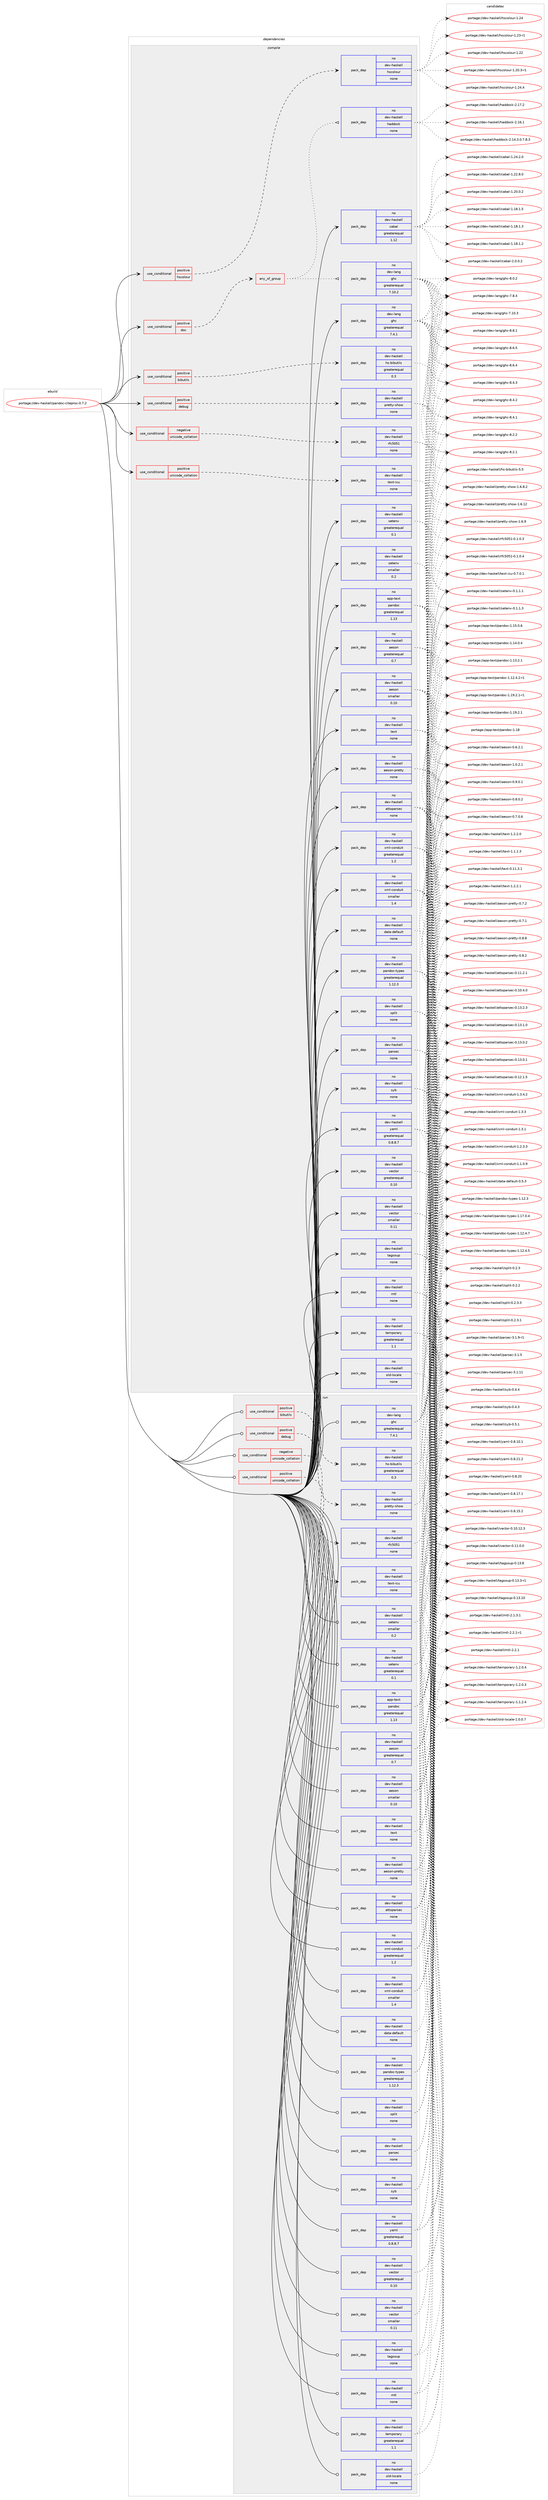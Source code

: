 digraph prolog {

# *************
# Graph options
# *************

newrank=true;
concentrate=true;
compound=true;
graph [rankdir=LR,fontname=Helvetica,fontsize=10,ranksep=1.5];#, ranksep=2.5, nodesep=0.2];
edge  [arrowhead=vee];
node  [fontname=Helvetica,fontsize=10];

# **********
# The ebuild
# **********

subgraph cluster_leftcol {
color=gray;
label=<<i>ebuild</i>>;
id [label="portage://dev-haskell/pandoc-citeproc-0.7.2", color=red, width=4, href="../dev-haskell/pandoc-citeproc-0.7.2.svg"];
}

# ****************
# The dependencies
# ****************

subgraph cluster_midcol {
color=gray;
label=<<i>dependencies</i>>;
subgraph cluster_compile {
fillcolor="#eeeeee";
style=filled;
label=<<i>compile</i>>;
subgraph cond132335 {
dependency549446 [label=<<TABLE BORDER="0" CELLBORDER="1" CELLSPACING="0" CELLPADDING="4"><TR><TD ROWSPAN="3" CELLPADDING="10">use_conditional</TD></TR><TR><TD>negative</TD></TR><TR><TD>unicode_collation</TD></TR></TABLE>>, shape=none, color=red];
subgraph pack410920 {
dependency549447 [label=<<TABLE BORDER="0" CELLBORDER="1" CELLSPACING="0" CELLPADDING="4" WIDTH="220"><TR><TD ROWSPAN="6" CELLPADDING="30">pack_dep</TD></TR><TR><TD WIDTH="110">no</TD></TR><TR><TD>dev-haskell</TD></TR><TR><TD>rfc5051</TD></TR><TR><TD>none</TD></TR><TR><TD></TD></TR></TABLE>>, shape=none, color=blue];
}
dependency549446:e -> dependency549447:w [weight=20,style="dashed",arrowhead="vee"];
}
id:e -> dependency549446:w [weight=20,style="solid",arrowhead="vee"];
subgraph cond132336 {
dependency549448 [label=<<TABLE BORDER="0" CELLBORDER="1" CELLSPACING="0" CELLPADDING="4"><TR><TD ROWSPAN="3" CELLPADDING="10">use_conditional</TD></TR><TR><TD>positive</TD></TR><TR><TD>bibutils</TD></TR></TABLE>>, shape=none, color=red];
subgraph pack410921 {
dependency549449 [label=<<TABLE BORDER="0" CELLBORDER="1" CELLSPACING="0" CELLPADDING="4" WIDTH="220"><TR><TD ROWSPAN="6" CELLPADDING="30">pack_dep</TD></TR><TR><TD WIDTH="110">no</TD></TR><TR><TD>dev-haskell</TD></TR><TR><TD>hs-bibutils</TD></TR><TR><TD>greaterequal</TD></TR><TR><TD>0.3</TD></TR></TABLE>>, shape=none, color=blue];
}
dependency549448:e -> dependency549449:w [weight=20,style="dashed",arrowhead="vee"];
}
id:e -> dependency549448:w [weight=20,style="solid",arrowhead="vee"];
subgraph cond132337 {
dependency549450 [label=<<TABLE BORDER="0" CELLBORDER="1" CELLSPACING="0" CELLPADDING="4"><TR><TD ROWSPAN="3" CELLPADDING="10">use_conditional</TD></TR><TR><TD>positive</TD></TR><TR><TD>debug</TD></TR></TABLE>>, shape=none, color=red];
subgraph pack410922 {
dependency549451 [label=<<TABLE BORDER="0" CELLBORDER="1" CELLSPACING="0" CELLPADDING="4" WIDTH="220"><TR><TD ROWSPAN="6" CELLPADDING="30">pack_dep</TD></TR><TR><TD WIDTH="110">no</TD></TR><TR><TD>dev-haskell</TD></TR><TR><TD>pretty-show</TD></TR><TR><TD>none</TD></TR><TR><TD></TD></TR></TABLE>>, shape=none, color=blue];
}
dependency549450:e -> dependency549451:w [weight=20,style="dashed",arrowhead="vee"];
}
id:e -> dependency549450:w [weight=20,style="solid",arrowhead="vee"];
subgraph cond132338 {
dependency549452 [label=<<TABLE BORDER="0" CELLBORDER="1" CELLSPACING="0" CELLPADDING="4"><TR><TD ROWSPAN="3" CELLPADDING="10">use_conditional</TD></TR><TR><TD>positive</TD></TR><TR><TD>doc</TD></TR></TABLE>>, shape=none, color=red];
subgraph any5954 {
dependency549453 [label=<<TABLE BORDER="0" CELLBORDER="1" CELLSPACING="0" CELLPADDING="4"><TR><TD CELLPADDING="10">any_of_group</TD></TR></TABLE>>, shape=none, color=red];subgraph pack410923 {
dependency549454 [label=<<TABLE BORDER="0" CELLBORDER="1" CELLSPACING="0" CELLPADDING="4" WIDTH="220"><TR><TD ROWSPAN="6" CELLPADDING="30">pack_dep</TD></TR><TR><TD WIDTH="110">no</TD></TR><TR><TD>dev-haskell</TD></TR><TR><TD>haddock</TD></TR><TR><TD>none</TD></TR><TR><TD></TD></TR></TABLE>>, shape=none, color=blue];
}
dependency549453:e -> dependency549454:w [weight=20,style="dotted",arrowhead="oinv"];
subgraph pack410924 {
dependency549455 [label=<<TABLE BORDER="0" CELLBORDER="1" CELLSPACING="0" CELLPADDING="4" WIDTH="220"><TR><TD ROWSPAN="6" CELLPADDING="30">pack_dep</TD></TR><TR><TD WIDTH="110">no</TD></TR><TR><TD>dev-lang</TD></TR><TR><TD>ghc</TD></TR><TR><TD>greaterequal</TD></TR><TR><TD>7.10.2</TD></TR></TABLE>>, shape=none, color=blue];
}
dependency549453:e -> dependency549455:w [weight=20,style="dotted",arrowhead="oinv"];
}
dependency549452:e -> dependency549453:w [weight=20,style="dashed",arrowhead="vee"];
}
id:e -> dependency549452:w [weight=20,style="solid",arrowhead="vee"];
subgraph cond132339 {
dependency549456 [label=<<TABLE BORDER="0" CELLBORDER="1" CELLSPACING="0" CELLPADDING="4"><TR><TD ROWSPAN="3" CELLPADDING="10">use_conditional</TD></TR><TR><TD>positive</TD></TR><TR><TD>hscolour</TD></TR></TABLE>>, shape=none, color=red];
subgraph pack410925 {
dependency549457 [label=<<TABLE BORDER="0" CELLBORDER="1" CELLSPACING="0" CELLPADDING="4" WIDTH="220"><TR><TD ROWSPAN="6" CELLPADDING="30">pack_dep</TD></TR><TR><TD WIDTH="110">no</TD></TR><TR><TD>dev-haskell</TD></TR><TR><TD>hscolour</TD></TR><TR><TD>none</TD></TR><TR><TD></TD></TR></TABLE>>, shape=none, color=blue];
}
dependency549456:e -> dependency549457:w [weight=20,style="dashed",arrowhead="vee"];
}
id:e -> dependency549456:w [weight=20,style="solid",arrowhead="vee"];
subgraph cond132340 {
dependency549458 [label=<<TABLE BORDER="0" CELLBORDER="1" CELLSPACING="0" CELLPADDING="4"><TR><TD ROWSPAN="3" CELLPADDING="10">use_conditional</TD></TR><TR><TD>positive</TD></TR><TR><TD>unicode_collation</TD></TR></TABLE>>, shape=none, color=red];
subgraph pack410926 {
dependency549459 [label=<<TABLE BORDER="0" CELLBORDER="1" CELLSPACING="0" CELLPADDING="4" WIDTH="220"><TR><TD ROWSPAN="6" CELLPADDING="30">pack_dep</TD></TR><TR><TD WIDTH="110">no</TD></TR><TR><TD>dev-haskell</TD></TR><TR><TD>text-icu</TD></TR><TR><TD>none</TD></TR><TR><TD></TD></TR></TABLE>>, shape=none, color=blue];
}
dependency549458:e -> dependency549459:w [weight=20,style="dashed",arrowhead="vee"];
}
id:e -> dependency549458:w [weight=20,style="solid",arrowhead="vee"];
subgraph pack410927 {
dependency549460 [label=<<TABLE BORDER="0" CELLBORDER="1" CELLSPACING="0" CELLPADDING="4" WIDTH="220"><TR><TD ROWSPAN="6" CELLPADDING="30">pack_dep</TD></TR><TR><TD WIDTH="110">no</TD></TR><TR><TD>app-text</TD></TR><TR><TD>pandoc</TD></TR><TR><TD>greaterequal</TD></TR><TR><TD>1.13</TD></TR></TABLE>>, shape=none, color=blue];
}
id:e -> dependency549460:w [weight=20,style="solid",arrowhead="vee"];
subgraph pack410928 {
dependency549461 [label=<<TABLE BORDER="0" CELLBORDER="1" CELLSPACING="0" CELLPADDING="4" WIDTH="220"><TR><TD ROWSPAN="6" CELLPADDING="30">pack_dep</TD></TR><TR><TD WIDTH="110">no</TD></TR><TR><TD>dev-haskell</TD></TR><TR><TD>aeson</TD></TR><TR><TD>greaterequal</TD></TR><TR><TD>0.7</TD></TR></TABLE>>, shape=none, color=blue];
}
id:e -> dependency549461:w [weight=20,style="solid",arrowhead="vee"];
subgraph pack410929 {
dependency549462 [label=<<TABLE BORDER="0" CELLBORDER="1" CELLSPACING="0" CELLPADDING="4" WIDTH="220"><TR><TD ROWSPAN="6" CELLPADDING="30">pack_dep</TD></TR><TR><TD WIDTH="110">no</TD></TR><TR><TD>dev-haskell</TD></TR><TR><TD>aeson</TD></TR><TR><TD>smaller</TD></TR><TR><TD>0.10</TD></TR></TABLE>>, shape=none, color=blue];
}
id:e -> dependency549462:w [weight=20,style="solid",arrowhead="vee"];
subgraph pack410930 {
dependency549463 [label=<<TABLE BORDER="0" CELLBORDER="1" CELLSPACING="0" CELLPADDING="4" WIDTH="220"><TR><TD ROWSPAN="6" CELLPADDING="30">pack_dep</TD></TR><TR><TD WIDTH="110">no</TD></TR><TR><TD>dev-haskell</TD></TR><TR><TD>aeson-pretty</TD></TR><TR><TD>none</TD></TR><TR><TD></TD></TR></TABLE>>, shape=none, color=blue];
}
id:e -> dependency549463:w [weight=20,style="solid",arrowhead="vee"];
subgraph pack410931 {
dependency549464 [label=<<TABLE BORDER="0" CELLBORDER="1" CELLSPACING="0" CELLPADDING="4" WIDTH="220"><TR><TD ROWSPAN="6" CELLPADDING="30">pack_dep</TD></TR><TR><TD WIDTH="110">no</TD></TR><TR><TD>dev-haskell</TD></TR><TR><TD>attoparsec</TD></TR><TR><TD>none</TD></TR><TR><TD></TD></TR></TABLE>>, shape=none, color=blue];
}
id:e -> dependency549464:w [weight=20,style="solid",arrowhead="vee"];
subgraph pack410932 {
dependency549465 [label=<<TABLE BORDER="0" CELLBORDER="1" CELLSPACING="0" CELLPADDING="4" WIDTH="220"><TR><TD ROWSPAN="6" CELLPADDING="30">pack_dep</TD></TR><TR><TD WIDTH="110">no</TD></TR><TR><TD>dev-haskell</TD></TR><TR><TD>cabal</TD></TR><TR><TD>greaterequal</TD></TR><TR><TD>1.12</TD></TR></TABLE>>, shape=none, color=blue];
}
id:e -> dependency549465:w [weight=20,style="solid",arrowhead="vee"];
subgraph pack410933 {
dependency549466 [label=<<TABLE BORDER="0" CELLBORDER="1" CELLSPACING="0" CELLPADDING="4" WIDTH="220"><TR><TD ROWSPAN="6" CELLPADDING="30">pack_dep</TD></TR><TR><TD WIDTH="110">no</TD></TR><TR><TD>dev-haskell</TD></TR><TR><TD>data-default</TD></TR><TR><TD>none</TD></TR><TR><TD></TD></TR></TABLE>>, shape=none, color=blue];
}
id:e -> dependency549466:w [weight=20,style="solid",arrowhead="vee"];
subgraph pack410934 {
dependency549467 [label=<<TABLE BORDER="0" CELLBORDER="1" CELLSPACING="0" CELLPADDING="4" WIDTH="220"><TR><TD ROWSPAN="6" CELLPADDING="30">pack_dep</TD></TR><TR><TD WIDTH="110">no</TD></TR><TR><TD>dev-haskell</TD></TR><TR><TD>mtl</TD></TR><TR><TD>none</TD></TR><TR><TD></TD></TR></TABLE>>, shape=none, color=blue];
}
id:e -> dependency549467:w [weight=20,style="solid",arrowhead="vee"];
subgraph pack410935 {
dependency549468 [label=<<TABLE BORDER="0" CELLBORDER="1" CELLSPACING="0" CELLPADDING="4" WIDTH="220"><TR><TD ROWSPAN="6" CELLPADDING="30">pack_dep</TD></TR><TR><TD WIDTH="110">no</TD></TR><TR><TD>dev-haskell</TD></TR><TR><TD>old-locale</TD></TR><TR><TD>none</TD></TR><TR><TD></TD></TR></TABLE>>, shape=none, color=blue];
}
id:e -> dependency549468:w [weight=20,style="solid",arrowhead="vee"];
subgraph pack410936 {
dependency549469 [label=<<TABLE BORDER="0" CELLBORDER="1" CELLSPACING="0" CELLPADDING="4" WIDTH="220"><TR><TD ROWSPAN="6" CELLPADDING="30">pack_dep</TD></TR><TR><TD WIDTH="110">no</TD></TR><TR><TD>dev-haskell</TD></TR><TR><TD>pandoc-types</TD></TR><TR><TD>greaterequal</TD></TR><TR><TD>1.12.3</TD></TR></TABLE>>, shape=none, color=blue];
}
id:e -> dependency549469:w [weight=20,style="solid",arrowhead="vee"];
subgraph pack410937 {
dependency549470 [label=<<TABLE BORDER="0" CELLBORDER="1" CELLSPACING="0" CELLPADDING="4" WIDTH="220"><TR><TD ROWSPAN="6" CELLPADDING="30">pack_dep</TD></TR><TR><TD WIDTH="110">no</TD></TR><TR><TD>dev-haskell</TD></TR><TR><TD>parsec</TD></TR><TR><TD>none</TD></TR><TR><TD></TD></TR></TABLE>>, shape=none, color=blue];
}
id:e -> dependency549470:w [weight=20,style="solid",arrowhead="vee"];
subgraph pack410938 {
dependency549471 [label=<<TABLE BORDER="0" CELLBORDER="1" CELLSPACING="0" CELLPADDING="4" WIDTH="220"><TR><TD ROWSPAN="6" CELLPADDING="30">pack_dep</TD></TR><TR><TD WIDTH="110">no</TD></TR><TR><TD>dev-haskell</TD></TR><TR><TD>setenv</TD></TR><TR><TD>greaterequal</TD></TR><TR><TD>0.1</TD></TR></TABLE>>, shape=none, color=blue];
}
id:e -> dependency549471:w [weight=20,style="solid",arrowhead="vee"];
subgraph pack410939 {
dependency549472 [label=<<TABLE BORDER="0" CELLBORDER="1" CELLSPACING="0" CELLPADDING="4" WIDTH="220"><TR><TD ROWSPAN="6" CELLPADDING="30">pack_dep</TD></TR><TR><TD WIDTH="110">no</TD></TR><TR><TD>dev-haskell</TD></TR><TR><TD>setenv</TD></TR><TR><TD>smaller</TD></TR><TR><TD>0.2</TD></TR></TABLE>>, shape=none, color=blue];
}
id:e -> dependency549472:w [weight=20,style="solid",arrowhead="vee"];
subgraph pack410940 {
dependency549473 [label=<<TABLE BORDER="0" CELLBORDER="1" CELLSPACING="0" CELLPADDING="4" WIDTH="220"><TR><TD ROWSPAN="6" CELLPADDING="30">pack_dep</TD></TR><TR><TD WIDTH="110">no</TD></TR><TR><TD>dev-haskell</TD></TR><TR><TD>split</TD></TR><TR><TD>none</TD></TR><TR><TD></TD></TR></TABLE>>, shape=none, color=blue];
}
id:e -> dependency549473:w [weight=20,style="solid",arrowhead="vee"];
subgraph pack410941 {
dependency549474 [label=<<TABLE BORDER="0" CELLBORDER="1" CELLSPACING="0" CELLPADDING="4" WIDTH="220"><TR><TD ROWSPAN="6" CELLPADDING="30">pack_dep</TD></TR><TR><TD WIDTH="110">no</TD></TR><TR><TD>dev-haskell</TD></TR><TR><TD>syb</TD></TR><TR><TD>none</TD></TR><TR><TD></TD></TR></TABLE>>, shape=none, color=blue];
}
id:e -> dependency549474:w [weight=20,style="solid",arrowhead="vee"];
subgraph pack410942 {
dependency549475 [label=<<TABLE BORDER="0" CELLBORDER="1" CELLSPACING="0" CELLPADDING="4" WIDTH="220"><TR><TD ROWSPAN="6" CELLPADDING="30">pack_dep</TD></TR><TR><TD WIDTH="110">no</TD></TR><TR><TD>dev-haskell</TD></TR><TR><TD>tagsoup</TD></TR><TR><TD>none</TD></TR><TR><TD></TD></TR></TABLE>>, shape=none, color=blue];
}
id:e -> dependency549475:w [weight=20,style="solid",arrowhead="vee"];
subgraph pack410943 {
dependency549476 [label=<<TABLE BORDER="0" CELLBORDER="1" CELLSPACING="0" CELLPADDING="4" WIDTH="220"><TR><TD ROWSPAN="6" CELLPADDING="30">pack_dep</TD></TR><TR><TD WIDTH="110">no</TD></TR><TR><TD>dev-haskell</TD></TR><TR><TD>temporary</TD></TR><TR><TD>greaterequal</TD></TR><TR><TD>1.1</TD></TR></TABLE>>, shape=none, color=blue];
}
id:e -> dependency549476:w [weight=20,style="solid",arrowhead="vee"];
subgraph pack410944 {
dependency549477 [label=<<TABLE BORDER="0" CELLBORDER="1" CELLSPACING="0" CELLPADDING="4" WIDTH="220"><TR><TD ROWSPAN="6" CELLPADDING="30">pack_dep</TD></TR><TR><TD WIDTH="110">no</TD></TR><TR><TD>dev-haskell</TD></TR><TR><TD>text</TD></TR><TR><TD>none</TD></TR><TR><TD></TD></TR></TABLE>>, shape=none, color=blue];
}
id:e -> dependency549477:w [weight=20,style="solid",arrowhead="vee"];
subgraph pack410945 {
dependency549478 [label=<<TABLE BORDER="0" CELLBORDER="1" CELLSPACING="0" CELLPADDING="4" WIDTH="220"><TR><TD ROWSPAN="6" CELLPADDING="30">pack_dep</TD></TR><TR><TD WIDTH="110">no</TD></TR><TR><TD>dev-haskell</TD></TR><TR><TD>vector</TD></TR><TR><TD>greaterequal</TD></TR><TR><TD>0.10</TD></TR></TABLE>>, shape=none, color=blue];
}
id:e -> dependency549478:w [weight=20,style="solid",arrowhead="vee"];
subgraph pack410946 {
dependency549479 [label=<<TABLE BORDER="0" CELLBORDER="1" CELLSPACING="0" CELLPADDING="4" WIDTH="220"><TR><TD ROWSPAN="6" CELLPADDING="30">pack_dep</TD></TR><TR><TD WIDTH="110">no</TD></TR><TR><TD>dev-haskell</TD></TR><TR><TD>vector</TD></TR><TR><TD>smaller</TD></TR><TR><TD>0.11</TD></TR></TABLE>>, shape=none, color=blue];
}
id:e -> dependency549479:w [weight=20,style="solid",arrowhead="vee"];
subgraph pack410947 {
dependency549480 [label=<<TABLE BORDER="0" CELLBORDER="1" CELLSPACING="0" CELLPADDING="4" WIDTH="220"><TR><TD ROWSPAN="6" CELLPADDING="30">pack_dep</TD></TR><TR><TD WIDTH="110">no</TD></TR><TR><TD>dev-haskell</TD></TR><TR><TD>xml-conduit</TD></TR><TR><TD>greaterequal</TD></TR><TR><TD>1.2</TD></TR></TABLE>>, shape=none, color=blue];
}
id:e -> dependency549480:w [weight=20,style="solid",arrowhead="vee"];
subgraph pack410948 {
dependency549481 [label=<<TABLE BORDER="0" CELLBORDER="1" CELLSPACING="0" CELLPADDING="4" WIDTH="220"><TR><TD ROWSPAN="6" CELLPADDING="30">pack_dep</TD></TR><TR><TD WIDTH="110">no</TD></TR><TR><TD>dev-haskell</TD></TR><TR><TD>xml-conduit</TD></TR><TR><TD>smaller</TD></TR><TR><TD>1.4</TD></TR></TABLE>>, shape=none, color=blue];
}
id:e -> dependency549481:w [weight=20,style="solid",arrowhead="vee"];
subgraph pack410949 {
dependency549482 [label=<<TABLE BORDER="0" CELLBORDER="1" CELLSPACING="0" CELLPADDING="4" WIDTH="220"><TR><TD ROWSPAN="6" CELLPADDING="30">pack_dep</TD></TR><TR><TD WIDTH="110">no</TD></TR><TR><TD>dev-haskell</TD></TR><TR><TD>yaml</TD></TR><TR><TD>greaterequal</TD></TR><TR><TD>0.8.8.7</TD></TR></TABLE>>, shape=none, color=blue];
}
id:e -> dependency549482:w [weight=20,style="solid",arrowhead="vee"];
subgraph pack410950 {
dependency549483 [label=<<TABLE BORDER="0" CELLBORDER="1" CELLSPACING="0" CELLPADDING="4" WIDTH="220"><TR><TD ROWSPAN="6" CELLPADDING="30">pack_dep</TD></TR><TR><TD WIDTH="110">no</TD></TR><TR><TD>dev-lang</TD></TR><TR><TD>ghc</TD></TR><TR><TD>greaterequal</TD></TR><TR><TD>7.4.1</TD></TR></TABLE>>, shape=none, color=blue];
}
id:e -> dependency549483:w [weight=20,style="solid",arrowhead="vee"];
}
subgraph cluster_compileandrun {
fillcolor="#eeeeee";
style=filled;
label=<<i>compile and run</i>>;
}
subgraph cluster_run {
fillcolor="#eeeeee";
style=filled;
label=<<i>run</i>>;
subgraph cond132341 {
dependency549484 [label=<<TABLE BORDER="0" CELLBORDER="1" CELLSPACING="0" CELLPADDING="4"><TR><TD ROWSPAN="3" CELLPADDING="10">use_conditional</TD></TR><TR><TD>negative</TD></TR><TR><TD>unicode_collation</TD></TR></TABLE>>, shape=none, color=red];
subgraph pack410951 {
dependency549485 [label=<<TABLE BORDER="0" CELLBORDER="1" CELLSPACING="0" CELLPADDING="4" WIDTH="220"><TR><TD ROWSPAN="6" CELLPADDING="30">pack_dep</TD></TR><TR><TD WIDTH="110">no</TD></TR><TR><TD>dev-haskell</TD></TR><TR><TD>rfc5051</TD></TR><TR><TD>none</TD></TR><TR><TD></TD></TR></TABLE>>, shape=none, color=blue];
}
dependency549484:e -> dependency549485:w [weight=20,style="dashed",arrowhead="vee"];
}
id:e -> dependency549484:w [weight=20,style="solid",arrowhead="odot"];
subgraph cond132342 {
dependency549486 [label=<<TABLE BORDER="0" CELLBORDER="1" CELLSPACING="0" CELLPADDING="4"><TR><TD ROWSPAN="3" CELLPADDING="10">use_conditional</TD></TR><TR><TD>positive</TD></TR><TR><TD>bibutils</TD></TR></TABLE>>, shape=none, color=red];
subgraph pack410952 {
dependency549487 [label=<<TABLE BORDER="0" CELLBORDER="1" CELLSPACING="0" CELLPADDING="4" WIDTH="220"><TR><TD ROWSPAN="6" CELLPADDING="30">pack_dep</TD></TR><TR><TD WIDTH="110">no</TD></TR><TR><TD>dev-haskell</TD></TR><TR><TD>hs-bibutils</TD></TR><TR><TD>greaterequal</TD></TR><TR><TD>0.3</TD></TR></TABLE>>, shape=none, color=blue];
}
dependency549486:e -> dependency549487:w [weight=20,style="dashed",arrowhead="vee"];
}
id:e -> dependency549486:w [weight=20,style="solid",arrowhead="odot"];
subgraph cond132343 {
dependency549488 [label=<<TABLE BORDER="0" CELLBORDER="1" CELLSPACING="0" CELLPADDING="4"><TR><TD ROWSPAN="3" CELLPADDING="10">use_conditional</TD></TR><TR><TD>positive</TD></TR><TR><TD>debug</TD></TR></TABLE>>, shape=none, color=red];
subgraph pack410953 {
dependency549489 [label=<<TABLE BORDER="0" CELLBORDER="1" CELLSPACING="0" CELLPADDING="4" WIDTH="220"><TR><TD ROWSPAN="6" CELLPADDING="30">pack_dep</TD></TR><TR><TD WIDTH="110">no</TD></TR><TR><TD>dev-haskell</TD></TR><TR><TD>pretty-show</TD></TR><TR><TD>none</TD></TR><TR><TD></TD></TR></TABLE>>, shape=none, color=blue];
}
dependency549488:e -> dependency549489:w [weight=20,style="dashed",arrowhead="vee"];
}
id:e -> dependency549488:w [weight=20,style="solid",arrowhead="odot"];
subgraph cond132344 {
dependency549490 [label=<<TABLE BORDER="0" CELLBORDER="1" CELLSPACING="0" CELLPADDING="4"><TR><TD ROWSPAN="3" CELLPADDING="10">use_conditional</TD></TR><TR><TD>positive</TD></TR><TR><TD>unicode_collation</TD></TR></TABLE>>, shape=none, color=red];
subgraph pack410954 {
dependency549491 [label=<<TABLE BORDER="0" CELLBORDER="1" CELLSPACING="0" CELLPADDING="4" WIDTH="220"><TR><TD ROWSPAN="6" CELLPADDING="30">pack_dep</TD></TR><TR><TD WIDTH="110">no</TD></TR><TR><TD>dev-haskell</TD></TR><TR><TD>text-icu</TD></TR><TR><TD>none</TD></TR><TR><TD></TD></TR></TABLE>>, shape=none, color=blue];
}
dependency549490:e -> dependency549491:w [weight=20,style="dashed",arrowhead="vee"];
}
id:e -> dependency549490:w [weight=20,style="solid",arrowhead="odot"];
subgraph pack410955 {
dependency549492 [label=<<TABLE BORDER="0" CELLBORDER="1" CELLSPACING="0" CELLPADDING="4" WIDTH="220"><TR><TD ROWSPAN="6" CELLPADDING="30">pack_dep</TD></TR><TR><TD WIDTH="110">no</TD></TR><TR><TD>app-text</TD></TR><TR><TD>pandoc</TD></TR><TR><TD>greaterequal</TD></TR><TR><TD>1.13</TD></TR></TABLE>>, shape=none, color=blue];
}
id:e -> dependency549492:w [weight=20,style="solid",arrowhead="odot"];
subgraph pack410956 {
dependency549493 [label=<<TABLE BORDER="0" CELLBORDER="1" CELLSPACING="0" CELLPADDING="4" WIDTH="220"><TR><TD ROWSPAN="6" CELLPADDING="30">pack_dep</TD></TR><TR><TD WIDTH="110">no</TD></TR><TR><TD>dev-haskell</TD></TR><TR><TD>aeson</TD></TR><TR><TD>greaterequal</TD></TR><TR><TD>0.7</TD></TR></TABLE>>, shape=none, color=blue];
}
id:e -> dependency549493:w [weight=20,style="solid",arrowhead="odot"];
subgraph pack410957 {
dependency549494 [label=<<TABLE BORDER="0" CELLBORDER="1" CELLSPACING="0" CELLPADDING="4" WIDTH="220"><TR><TD ROWSPAN="6" CELLPADDING="30">pack_dep</TD></TR><TR><TD WIDTH="110">no</TD></TR><TR><TD>dev-haskell</TD></TR><TR><TD>aeson</TD></TR><TR><TD>smaller</TD></TR><TR><TD>0.10</TD></TR></TABLE>>, shape=none, color=blue];
}
id:e -> dependency549494:w [weight=20,style="solid",arrowhead="odot"];
subgraph pack410958 {
dependency549495 [label=<<TABLE BORDER="0" CELLBORDER="1" CELLSPACING="0" CELLPADDING="4" WIDTH="220"><TR><TD ROWSPAN="6" CELLPADDING="30">pack_dep</TD></TR><TR><TD WIDTH="110">no</TD></TR><TR><TD>dev-haskell</TD></TR><TR><TD>aeson-pretty</TD></TR><TR><TD>none</TD></TR><TR><TD></TD></TR></TABLE>>, shape=none, color=blue];
}
id:e -> dependency549495:w [weight=20,style="solid",arrowhead="odot"];
subgraph pack410959 {
dependency549496 [label=<<TABLE BORDER="0" CELLBORDER="1" CELLSPACING="0" CELLPADDING="4" WIDTH="220"><TR><TD ROWSPAN="6" CELLPADDING="30">pack_dep</TD></TR><TR><TD WIDTH="110">no</TD></TR><TR><TD>dev-haskell</TD></TR><TR><TD>attoparsec</TD></TR><TR><TD>none</TD></TR><TR><TD></TD></TR></TABLE>>, shape=none, color=blue];
}
id:e -> dependency549496:w [weight=20,style="solid",arrowhead="odot"];
subgraph pack410960 {
dependency549497 [label=<<TABLE BORDER="0" CELLBORDER="1" CELLSPACING="0" CELLPADDING="4" WIDTH="220"><TR><TD ROWSPAN="6" CELLPADDING="30">pack_dep</TD></TR><TR><TD WIDTH="110">no</TD></TR><TR><TD>dev-haskell</TD></TR><TR><TD>data-default</TD></TR><TR><TD>none</TD></TR><TR><TD></TD></TR></TABLE>>, shape=none, color=blue];
}
id:e -> dependency549497:w [weight=20,style="solid",arrowhead="odot"];
subgraph pack410961 {
dependency549498 [label=<<TABLE BORDER="0" CELLBORDER="1" CELLSPACING="0" CELLPADDING="4" WIDTH="220"><TR><TD ROWSPAN="6" CELLPADDING="30">pack_dep</TD></TR><TR><TD WIDTH="110">no</TD></TR><TR><TD>dev-haskell</TD></TR><TR><TD>mtl</TD></TR><TR><TD>none</TD></TR><TR><TD></TD></TR></TABLE>>, shape=none, color=blue];
}
id:e -> dependency549498:w [weight=20,style="solid",arrowhead="odot"];
subgraph pack410962 {
dependency549499 [label=<<TABLE BORDER="0" CELLBORDER="1" CELLSPACING="0" CELLPADDING="4" WIDTH="220"><TR><TD ROWSPAN="6" CELLPADDING="30">pack_dep</TD></TR><TR><TD WIDTH="110">no</TD></TR><TR><TD>dev-haskell</TD></TR><TR><TD>old-locale</TD></TR><TR><TD>none</TD></TR><TR><TD></TD></TR></TABLE>>, shape=none, color=blue];
}
id:e -> dependency549499:w [weight=20,style="solid",arrowhead="odot"];
subgraph pack410963 {
dependency549500 [label=<<TABLE BORDER="0" CELLBORDER="1" CELLSPACING="0" CELLPADDING="4" WIDTH="220"><TR><TD ROWSPAN="6" CELLPADDING="30">pack_dep</TD></TR><TR><TD WIDTH="110">no</TD></TR><TR><TD>dev-haskell</TD></TR><TR><TD>pandoc-types</TD></TR><TR><TD>greaterequal</TD></TR><TR><TD>1.12.3</TD></TR></TABLE>>, shape=none, color=blue];
}
id:e -> dependency549500:w [weight=20,style="solid",arrowhead="odot"];
subgraph pack410964 {
dependency549501 [label=<<TABLE BORDER="0" CELLBORDER="1" CELLSPACING="0" CELLPADDING="4" WIDTH="220"><TR><TD ROWSPAN="6" CELLPADDING="30">pack_dep</TD></TR><TR><TD WIDTH="110">no</TD></TR><TR><TD>dev-haskell</TD></TR><TR><TD>parsec</TD></TR><TR><TD>none</TD></TR><TR><TD></TD></TR></TABLE>>, shape=none, color=blue];
}
id:e -> dependency549501:w [weight=20,style="solid",arrowhead="odot"];
subgraph pack410965 {
dependency549502 [label=<<TABLE BORDER="0" CELLBORDER="1" CELLSPACING="0" CELLPADDING="4" WIDTH="220"><TR><TD ROWSPAN="6" CELLPADDING="30">pack_dep</TD></TR><TR><TD WIDTH="110">no</TD></TR><TR><TD>dev-haskell</TD></TR><TR><TD>setenv</TD></TR><TR><TD>greaterequal</TD></TR><TR><TD>0.1</TD></TR></TABLE>>, shape=none, color=blue];
}
id:e -> dependency549502:w [weight=20,style="solid",arrowhead="odot"];
subgraph pack410966 {
dependency549503 [label=<<TABLE BORDER="0" CELLBORDER="1" CELLSPACING="0" CELLPADDING="4" WIDTH="220"><TR><TD ROWSPAN="6" CELLPADDING="30">pack_dep</TD></TR><TR><TD WIDTH="110">no</TD></TR><TR><TD>dev-haskell</TD></TR><TR><TD>setenv</TD></TR><TR><TD>smaller</TD></TR><TR><TD>0.2</TD></TR></TABLE>>, shape=none, color=blue];
}
id:e -> dependency549503:w [weight=20,style="solid",arrowhead="odot"];
subgraph pack410967 {
dependency549504 [label=<<TABLE BORDER="0" CELLBORDER="1" CELLSPACING="0" CELLPADDING="4" WIDTH="220"><TR><TD ROWSPAN="6" CELLPADDING="30">pack_dep</TD></TR><TR><TD WIDTH="110">no</TD></TR><TR><TD>dev-haskell</TD></TR><TR><TD>split</TD></TR><TR><TD>none</TD></TR><TR><TD></TD></TR></TABLE>>, shape=none, color=blue];
}
id:e -> dependency549504:w [weight=20,style="solid",arrowhead="odot"];
subgraph pack410968 {
dependency549505 [label=<<TABLE BORDER="0" CELLBORDER="1" CELLSPACING="0" CELLPADDING="4" WIDTH="220"><TR><TD ROWSPAN="6" CELLPADDING="30">pack_dep</TD></TR><TR><TD WIDTH="110">no</TD></TR><TR><TD>dev-haskell</TD></TR><TR><TD>syb</TD></TR><TR><TD>none</TD></TR><TR><TD></TD></TR></TABLE>>, shape=none, color=blue];
}
id:e -> dependency549505:w [weight=20,style="solid",arrowhead="odot"];
subgraph pack410969 {
dependency549506 [label=<<TABLE BORDER="0" CELLBORDER="1" CELLSPACING="0" CELLPADDING="4" WIDTH="220"><TR><TD ROWSPAN="6" CELLPADDING="30">pack_dep</TD></TR><TR><TD WIDTH="110">no</TD></TR><TR><TD>dev-haskell</TD></TR><TR><TD>tagsoup</TD></TR><TR><TD>none</TD></TR><TR><TD></TD></TR></TABLE>>, shape=none, color=blue];
}
id:e -> dependency549506:w [weight=20,style="solid",arrowhead="odot"];
subgraph pack410970 {
dependency549507 [label=<<TABLE BORDER="0" CELLBORDER="1" CELLSPACING="0" CELLPADDING="4" WIDTH="220"><TR><TD ROWSPAN="6" CELLPADDING="30">pack_dep</TD></TR><TR><TD WIDTH="110">no</TD></TR><TR><TD>dev-haskell</TD></TR><TR><TD>temporary</TD></TR><TR><TD>greaterequal</TD></TR><TR><TD>1.1</TD></TR></TABLE>>, shape=none, color=blue];
}
id:e -> dependency549507:w [weight=20,style="solid",arrowhead="odot"];
subgraph pack410971 {
dependency549508 [label=<<TABLE BORDER="0" CELLBORDER="1" CELLSPACING="0" CELLPADDING="4" WIDTH="220"><TR><TD ROWSPAN="6" CELLPADDING="30">pack_dep</TD></TR><TR><TD WIDTH="110">no</TD></TR><TR><TD>dev-haskell</TD></TR><TR><TD>text</TD></TR><TR><TD>none</TD></TR><TR><TD></TD></TR></TABLE>>, shape=none, color=blue];
}
id:e -> dependency549508:w [weight=20,style="solid",arrowhead="odot"];
subgraph pack410972 {
dependency549509 [label=<<TABLE BORDER="0" CELLBORDER="1" CELLSPACING="0" CELLPADDING="4" WIDTH="220"><TR><TD ROWSPAN="6" CELLPADDING="30">pack_dep</TD></TR><TR><TD WIDTH="110">no</TD></TR><TR><TD>dev-haskell</TD></TR><TR><TD>vector</TD></TR><TR><TD>greaterequal</TD></TR><TR><TD>0.10</TD></TR></TABLE>>, shape=none, color=blue];
}
id:e -> dependency549509:w [weight=20,style="solid",arrowhead="odot"];
subgraph pack410973 {
dependency549510 [label=<<TABLE BORDER="0" CELLBORDER="1" CELLSPACING="0" CELLPADDING="4" WIDTH="220"><TR><TD ROWSPAN="6" CELLPADDING="30">pack_dep</TD></TR><TR><TD WIDTH="110">no</TD></TR><TR><TD>dev-haskell</TD></TR><TR><TD>vector</TD></TR><TR><TD>smaller</TD></TR><TR><TD>0.11</TD></TR></TABLE>>, shape=none, color=blue];
}
id:e -> dependency549510:w [weight=20,style="solid",arrowhead="odot"];
subgraph pack410974 {
dependency549511 [label=<<TABLE BORDER="0" CELLBORDER="1" CELLSPACING="0" CELLPADDING="4" WIDTH="220"><TR><TD ROWSPAN="6" CELLPADDING="30">pack_dep</TD></TR><TR><TD WIDTH="110">no</TD></TR><TR><TD>dev-haskell</TD></TR><TR><TD>xml-conduit</TD></TR><TR><TD>greaterequal</TD></TR><TR><TD>1.2</TD></TR></TABLE>>, shape=none, color=blue];
}
id:e -> dependency549511:w [weight=20,style="solid",arrowhead="odot"];
subgraph pack410975 {
dependency549512 [label=<<TABLE BORDER="0" CELLBORDER="1" CELLSPACING="0" CELLPADDING="4" WIDTH="220"><TR><TD ROWSPAN="6" CELLPADDING="30">pack_dep</TD></TR><TR><TD WIDTH="110">no</TD></TR><TR><TD>dev-haskell</TD></TR><TR><TD>xml-conduit</TD></TR><TR><TD>smaller</TD></TR><TR><TD>1.4</TD></TR></TABLE>>, shape=none, color=blue];
}
id:e -> dependency549512:w [weight=20,style="solid",arrowhead="odot"];
subgraph pack410976 {
dependency549513 [label=<<TABLE BORDER="0" CELLBORDER="1" CELLSPACING="0" CELLPADDING="4" WIDTH="220"><TR><TD ROWSPAN="6" CELLPADDING="30">pack_dep</TD></TR><TR><TD WIDTH="110">no</TD></TR><TR><TD>dev-haskell</TD></TR><TR><TD>yaml</TD></TR><TR><TD>greaterequal</TD></TR><TR><TD>0.8.8.7</TD></TR></TABLE>>, shape=none, color=blue];
}
id:e -> dependency549513:w [weight=20,style="solid",arrowhead="odot"];
subgraph pack410977 {
dependency549514 [label=<<TABLE BORDER="0" CELLBORDER="1" CELLSPACING="0" CELLPADDING="4" WIDTH="220"><TR><TD ROWSPAN="6" CELLPADDING="30">pack_dep</TD></TR><TR><TD WIDTH="110">no</TD></TR><TR><TD>dev-lang</TD></TR><TR><TD>ghc</TD></TR><TR><TD>greaterequal</TD></TR><TR><TD>7.4.1</TD></TR></TABLE>>, shape=none, color=blue];
}
id:e -> dependency549514:w [weight=20,style="solid",arrowhead="odot"];
}
}

# **************
# The candidates
# **************

subgraph cluster_choices {
rank=same;
color=gray;
label=<<i>candidates</i>>;

subgraph choice410920 {
color=black;
nodesep=1;
choice10010111845104971151071011081084711410299534853494548464946484652 [label="portage://dev-haskell/rfc5051-0.1.0.4", color=red, width=4,href="../dev-haskell/rfc5051-0.1.0.4.svg"];
choice10010111845104971151071011081084711410299534853494548464946484651 [label="portage://dev-haskell/rfc5051-0.1.0.3", color=red, width=4,href="../dev-haskell/rfc5051-0.1.0.3.svg"];
dependency549447:e -> choice10010111845104971151071011081084711410299534853494548464946484652:w [style=dotted,weight="100"];
dependency549447:e -> choice10010111845104971151071011081084711410299534853494548464946484651:w [style=dotted,weight="100"];
}
subgraph choice410921 {
color=black;
nodesep=1;
choice10010111845104971151071011081084710411545981059811711610510811545534653 [label="portage://dev-haskell/hs-bibutils-5.5", color=red, width=4,href="../dev-haskell/hs-bibutils-5.5.svg"];
dependency549449:e -> choice10010111845104971151071011081084710411545981059811711610510811545534653:w [style=dotted,weight="100"];
}
subgraph choice410922 {
color=black;
nodesep=1;
choice10010111845104971151071011081084711211410111611612145115104111119454946544657 [label="portage://dev-haskell/pretty-show-1.6.9", color=red, width=4,href="../dev-haskell/pretty-show-1.6.9.svg"];
choice100101118451049711510710110810847112114101116116121451151041111194549465446564650 [label="portage://dev-haskell/pretty-show-1.6.8.2", color=red, width=4,href="../dev-haskell/pretty-show-1.6.8.2.svg"];
choice1001011184510497115107101108108471121141011161161214511510411111945494654464950 [label="portage://dev-haskell/pretty-show-1.6.12", color=red, width=4,href="../dev-haskell/pretty-show-1.6.12.svg"];
dependency549451:e -> choice10010111845104971151071011081084711211410111611612145115104111119454946544657:w [style=dotted,weight="100"];
dependency549451:e -> choice100101118451049711510710110810847112114101116116121451151041111194549465446564650:w [style=dotted,weight="100"];
dependency549451:e -> choice1001011184510497115107101108108471121141011161161214511510411111945494654464950:w [style=dotted,weight="100"];
}
subgraph choice410923 {
color=black;
nodesep=1;
choice100101118451049711510710110810847104971001001119910745504649554650 [label="portage://dev-haskell/haddock-2.17.2", color=red, width=4,href="../dev-haskell/haddock-2.17.2.svg"];
choice100101118451049711510710110810847104971001001119910745504649544649 [label="portage://dev-haskell/haddock-2.16.1", color=red, width=4,href="../dev-haskell/haddock-2.16.1.svg"];
choice1001011184510497115107101108108471049710010011199107455046495246514648465546564651 [label="portage://dev-haskell/haddock-2.14.3.0.7.8.3", color=red, width=4,href="../dev-haskell/haddock-2.14.3.0.7.8.3.svg"];
dependency549454:e -> choice100101118451049711510710110810847104971001001119910745504649554650:w [style=dotted,weight="100"];
dependency549454:e -> choice100101118451049711510710110810847104971001001119910745504649544649:w [style=dotted,weight="100"];
dependency549454:e -> choice1001011184510497115107101108108471049710010011199107455046495246514648465546564651:w [style=dotted,weight="100"];
}
subgraph choice410924 {
color=black;
nodesep=1;
choice10010111845108971101034710310499455646564649 [label="portage://dev-lang/ghc-8.8.1", color=red, width=4,href="../dev-lang/ghc-8.8.1.svg"];
choice10010111845108971101034710310499455646544653 [label="portage://dev-lang/ghc-8.6.5", color=red, width=4,href="../dev-lang/ghc-8.6.5.svg"];
choice10010111845108971101034710310499455646544652 [label="portage://dev-lang/ghc-8.6.4", color=red, width=4,href="../dev-lang/ghc-8.6.4.svg"];
choice10010111845108971101034710310499455646524651 [label="portage://dev-lang/ghc-8.4.3", color=red, width=4,href="../dev-lang/ghc-8.4.3.svg"];
choice10010111845108971101034710310499455646524650 [label="portage://dev-lang/ghc-8.4.2", color=red, width=4,href="../dev-lang/ghc-8.4.2.svg"];
choice10010111845108971101034710310499455646524649 [label="portage://dev-lang/ghc-8.4.1", color=red, width=4,href="../dev-lang/ghc-8.4.1.svg"];
choice10010111845108971101034710310499455646504650 [label="portage://dev-lang/ghc-8.2.2", color=red, width=4,href="../dev-lang/ghc-8.2.2.svg"];
choice10010111845108971101034710310499455646504649 [label="portage://dev-lang/ghc-8.2.1", color=red, width=4,href="../dev-lang/ghc-8.2.1.svg"];
choice10010111845108971101034710310499455646484650 [label="portage://dev-lang/ghc-8.0.2", color=red, width=4,href="../dev-lang/ghc-8.0.2.svg"];
choice10010111845108971101034710310499455546564652 [label="portage://dev-lang/ghc-7.8.4", color=red, width=4,href="../dev-lang/ghc-7.8.4.svg"];
choice1001011184510897110103471031049945554649484651 [label="portage://dev-lang/ghc-7.10.3", color=red, width=4,href="../dev-lang/ghc-7.10.3.svg"];
dependency549455:e -> choice10010111845108971101034710310499455646564649:w [style=dotted,weight="100"];
dependency549455:e -> choice10010111845108971101034710310499455646544653:w [style=dotted,weight="100"];
dependency549455:e -> choice10010111845108971101034710310499455646544652:w [style=dotted,weight="100"];
dependency549455:e -> choice10010111845108971101034710310499455646524651:w [style=dotted,weight="100"];
dependency549455:e -> choice10010111845108971101034710310499455646524650:w [style=dotted,weight="100"];
dependency549455:e -> choice10010111845108971101034710310499455646524649:w [style=dotted,weight="100"];
dependency549455:e -> choice10010111845108971101034710310499455646504650:w [style=dotted,weight="100"];
dependency549455:e -> choice10010111845108971101034710310499455646504649:w [style=dotted,weight="100"];
dependency549455:e -> choice10010111845108971101034710310499455646484650:w [style=dotted,weight="100"];
dependency549455:e -> choice10010111845108971101034710310499455546564652:w [style=dotted,weight="100"];
dependency549455:e -> choice1001011184510897110103471031049945554649484651:w [style=dotted,weight="100"];
}
subgraph choice410925 {
color=black;
nodesep=1;
choice1001011184510497115107101108108471041159911110811111711445494650524652 [label="portage://dev-haskell/hscolour-1.24.4", color=red, width=4,href="../dev-haskell/hscolour-1.24.4.svg"];
choice100101118451049711510710110810847104115991111081111171144549465052 [label="portage://dev-haskell/hscolour-1.24", color=red, width=4,href="../dev-haskell/hscolour-1.24.svg"];
choice1001011184510497115107101108108471041159911110811111711445494650514511449 [label="portage://dev-haskell/hscolour-1.23-r1", color=red, width=4,href="../dev-haskell/hscolour-1.23-r1.svg"];
choice100101118451049711510710110810847104115991111081111171144549465050 [label="portage://dev-haskell/hscolour-1.22", color=red, width=4,href="../dev-haskell/hscolour-1.22.svg"];
choice10010111845104971151071011081084710411599111108111117114454946504846514511449 [label="portage://dev-haskell/hscolour-1.20.3-r1", color=red, width=4,href="../dev-haskell/hscolour-1.20.3-r1.svg"];
dependency549457:e -> choice1001011184510497115107101108108471041159911110811111711445494650524652:w [style=dotted,weight="100"];
dependency549457:e -> choice100101118451049711510710110810847104115991111081111171144549465052:w [style=dotted,weight="100"];
dependency549457:e -> choice1001011184510497115107101108108471041159911110811111711445494650514511449:w [style=dotted,weight="100"];
dependency549457:e -> choice100101118451049711510710110810847104115991111081111171144549465050:w [style=dotted,weight="100"];
dependency549457:e -> choice10010111845104971151071011081084710411599111108111117114454946504846514511449:w [style=dotted,weight="100"];
}
subgraph choice410926 {
color=black;
nodesep=1;
choice10010111845104971151071011081084711610112011645105991174548465546484649 [label="portage://dev-haskell/text-icu-0.7.0.1", color=red, width=4,href="../dev-haskell/text-icu-0.7.0.1.svg"];
dependency549459:e -> choice10010111845104971151071011081084711610112011645105991174548465546484649:w [style=dotted,weight="100"];
}
subgraph choice410927 {
color=black;
nodesep=1;
choice97112112451161011201164711297110100111994549464957465046494511449 [label="portage://app-text/pandoc-1.19.2.1-r1", color=red, width=4,href="../app-text/pandoc-1.19.2.1-r1.svg"];
choice9711211245116101120116471129711010011199454946495746504649 [label="portage://app-text/pandoc-1.19.2.1", color=red, width=4,href="../app-text/pandoc-1.19.2.1.svg"];
choice97112112451161011201164711297110100111994549464956 [label="portage://app-text/pandoc-1.18", color=red, width=4,href="../app-text/pandoc-1.18.svg"];
choice9711211245116101120116471129711010011199454946495346484654 [label="portage://app-text/pandoc-1.15.0.6", color=red, width=4,href="../app-text/pandoc-1.15.0.6.svg"];
choice9711211245116101120116471129711010011199454946495246484652 [label="portage://app-text/pandoc-1.14.0.4", color=red, width=4,href="../app-text/pandoc-1.14.0.4.svg"];
choice9711211245116101120116471129711010011199454946495146504649 [label="portage://app-text/pandoc-1.13.2.1", color=red, width=4,href="../app-text/pandoc-1.13.2.1.svg"];
choice97112112451161011201164711297110100111994549464950465246504511449 [label="portage://app-text/pandoc-1.12.4.2-r1", color=red, width=4,href="../app-text/pandoc-1.12.4.2-r1.svg"];
dependency549460:e -> choice97112112451161011201164711297110100111994549464957465046494511449:w [style=dotted,weight="100"];
dependency549460:e -> choice9711211245116101120116471129711010011199454946495746504649:w [style=dotted,weight="100"];
dependency549460:e -> choice97112112451161011201164711297110100111994549464956:w [style=dotted,weight="100"];
dependency549460:e -> choice9711211245116101120116471129711010011199454946495346484654:w [style=dotted,weight="100"];
dependency549460:e -> choice9711211245116101120116471129711010011199454946495246484652:w [style=dotted,weight="100"];
dependency549460:e -> choice9711211245116101120116471129711010011199454946495146504649:w [style=dotted,weight="100"];
dependency549460:e -> choice97112112451161011201164711297110100111994549464950465246504511449:w [style=dotted,weight="100"];
}
subgraph choice410928 {
color=black;
nodesep=1;
choice100101118451049711510710110810847971011151111104549464846504649 [label="portage://dev-haskell/aeson-1.0.2.1", color=red, width=4,href="../dev-haskell/aeson-1.0.2.1.svg"];
choice100101118451049711510710110810847971011151111104548465746484649 [label="portage://dev-haskell/aeson-0.9.0.1", color=red, width=4,href="../dev-haskell/aeson-0.9.0.1.svg"];
choice100101118451049711510710110810847971011151111104548465646484650 [label="portage://dev-haskell/aeson-0.8.0.2", color=red, width=4,href="../dev-haskell/aeson-0.8.0.2.svg"];
choice100101118451049711510710110810847971011151111104548465546484654 [label="portage://dev-haskell/aeson-0.7.0.6", color=red, width=4,href="../dev-haskell/aeson-0.7.0.6.svg"];
choice100101118451049711510710110810847971011151111104548465446504649 [label="portage://dev-haskell/aeson-0.6.2.1", color=red, width=4,href="../dev-haskell/aeson-0.6.2.1.svg"];
dependency549461:e -> choice100101118451049711510710110810847971011151111104549464846504649:w [style=dotted,weight="100"];
dependency549461:e -> choice100101118451049711510710110810847971011151111104548465746484649:w [style=dotted,weight="100"];
dependency549461:e -> choice100101118451049711510710110810847971011151111104548465646484650:w [style=dotted,weight="100"];
dependency549461:e -> choice100101118451049711510710110810847971011151111104548465546484654:w [style=dotted,weight="100"];
dependency549461:e -> choice100101118451049711510710110810847971011151111104548465446504649:w [style=dotted,weight="100"];
}
subgraph choice410929 {
color=black;
nodesep=1;
choice100101118451049711510710110810847971011151111104549464846504649 [label="portage://dev-haskell/aeson-1.0.2.1", color=red, width=4,href="../dev-haskell/aeson-1.0.2.1.svg"];
choice100101118451049711510710110810847971011151111104548465746484649 [label="portage://dev-haskell/aeson-0.9.0.1", color=red, width=4,href="../dev-haskell/aeson-0.9.0.1.svg"];
choice100101118451049711510710110810847971011151111104548465646484650 [label="portage://dev-haskell/aeson-0.8.0.2", color=red, width=4,href="../dev-haskell/aeson-0.8.0.2.svg"];
choice100101118451049711510710110810847971011151111104548465546484654 [label="portage://dev-haskell/aeson-0.7.0.6", color=red, width=4,href="../dev-haskell/aeson-0.7.0.6.svg"];
choice100101118451049711510710110810847971011151111104548465446504649 [label="portage://dev-haskell/aeson-0.6.2.1", color=red, width=4,href="../dev-haskell/aeson-0.6.2.1.svg"];
dependency549462:e -> choice100101118451049711510710110810847971011151111104549464846504649:w [style=dotted,weight="100"];
dependency549462:e -> choice100101118451049711510710110810847971011151111104548465746484649:w [style=dotted,weight="100"];
dependency549462:e -> choice100101118451049711510710110810847971011151111104548465646484650:w [style=dotted,weight="100"];
dependency549462:e -> choice100101118451049711510710110810847971011151111104548465546484654:w [style=dotted,weight="100"];
dependency549462:e -> choice100101118451049711510710110810847971011151111104548465446504649:w [style=dotted,weight="100"];
}
subgraph choice410930 {
color=black;
nodesep=1;
choice1001011184510497115107101108108479710111511111045112114101116116121454846564656 [label="portage://dev-haskell/aeson-pretty-0.8.8", color=red, width=4,href="../dev-haskell/aeson-pretty-0.8.8.svg"];
choice1001011184510497115107101108108479710111511111045112114101116116121454846564650 [label="portage://dev-haskell/aeson-pretty-0.8.2", color=red, width=4,href="../dev-haskell/aeson-pretty-0.8.2.svg"];
choice1001011184510497115107101108108479710111511111045112114101116116121454846554650 [label="portage://dev-haskell/aeson-pretty-0.7.2", color=red, width=4,href="../dev-haskell/aeson-pretty-0.7.2.svg"];
choice1001011184510497115107101108108479710111511111045112114101116116121454846554649 [label="portage://dev-haskell/aeson-pretty-0.7.1", color=red, width=4,href="../dev-haskell/aeson-pretty-0.7.1.svg"];
dependency549463:e -> choice1001011184510497115107101108108479710111511111045112114101116116121454846564656:w [style=dotted,weight="100"];
dependency549463:e -> choice1001011184510497115107101108108479710111511111045112114101116116121454846564650:w [style=dotted,weight="100"];
dependency549463:e -> choice1001011184510497115107101108108479710111511111045112114101116116121454846554650:w [style=dotted,weight="100"];
dependency549463:e -> choice1001011184510497115107101108108479710111511111045112114101116116121454846554649:w [style=dotted,weight="100"];
}
subgraph choice410931 {
color=black;
nodesep=1;
choice100101118451049711510710110810847971161161111129711411510199454846495146504651 [label="portage://dev-haskell/attoparsec-0.13.2.3", color=red, width=4,href="../dev-haskell/attoparsec-0.13.2.3.svg"];
choice100101118451049711510710110810847971161161111129711411510199454846495146494648 [label="portage://dev-haskell/attoparsec-0.13.1.0", color=red, width=4,href="../dev-haskell/attoparsec-0.13.1.0.svg"];
choice100101118451049711510710110810847971161161111129711411510199454846495146484650 [label="portage://dev-haskell/attoparsec-0.13.0.2", color=red, width=4,href="../dev-haskell/attoparsec-0.13.0.2.svg"];
choice100101118451049711510710110810847971161161111129711411510199454846495146484649 [label="portage://dev-haskell/attoparsec-0.13.0.1", color=red, width=4,href="../dev-haskell/attoparsec-0.13.0.1.svg"];
choice100101118451049711510710110810847971161161111129711411510199454846495046494653 [label="portage://dev-haskell/attoparsec-0.12.1.5", color=red, width=4,href="../dev-haskell/attoparsec-0.12.1.5.svg"];
choice100101118451049711510710110810847971161161111129711411510199454846494946504649 [label="portage://dev-haskell/attoparsec-0.11.2.1", color=red, width=4,href="../dev-haskell/attoparsec-0.11.2.1.svg"];
choice100101118451049711510710110810847971161161111129711411510199454846494846524648 [label="portage://dev-haskell/attoparsec-0.10.4.0", color=red, width=4,href="../dev-haskell/attoparsec-0.10.4.0.svg"];
dependency549464:e -> choice100101118451049711510710110810847971161161111129711411510199454846495146504651:w [style=dotted,weight="100"];
dependency549464:e -> choice100101118451049711510710110810847971161161111129711411510199454846495146494648:w [style=dotted,weight="100"];
dependency549464:e -> choice100101118451049711510710110810847971161161111129711411510199454846495146484650:w [style=dotted,weight="100"];
dependency549464:e -> choice100101118451049711510710110810847971161161111129711411510199454846495146484649:w [style=dotted,weight="100"];
dependency549464:e -> choice100101118451049711510710110810847971161161111129711411510199454846495046494653:w [style=dotted,weight="100"];
dependency549464:e -> choice100101118451049711510710110810847971161161111129711411510199454846494946504649:w [style=dotted,weight="100"];
dependency549464:e -> choice100101118451049711510710110810847971161161111129711411510199454846494846524648:w [style=dotted,weight="100"];
}
subgraph choice410932 {
color=black;
nodesep=1;
choice100101118451049711510710110810847999798971084550464846484650 [label="portage://dev-haskell/cabal-2.0.0.2", color=red, width=4,href="../dev-haskell/cabal-2.0.0.2.svg"];
choice10010111845104971151071011081084799979897108454946505246504648 [label="portage://dev-haskell/cabal-1.24.2.0", color=red, width=4,href="../dev-haskell/cabal-1.24.2.0.svg"];
choice10010111845104971151071011081084799979897108454946505046564648 [label="portage://dev-haskell/cabal-1.22.8.0", color=red, width=4,href="../dev-haskell/cabal-1.22.8.0.svg"];
choice10010111845104971151071011081084799979897108454946504846484650 [label="portage://dev-haskell/cabal-1.20.0.2", color=red, width=4,href="../dev-haskell/cabal-1.20.0.2.svg"];
choice10010111845104971151071011081084799979897108454946495646494653 [label="portage://dev-haskell/cabal-1.18.1.5", color=red, width=4,href="../dev-haskell/cabal-1.18.1.5.svg"];
choice10010111845104971151071011081084799979897108454946495646494651 [label="portage://dev-haskell/cabal-1.18.1.3", color=red, width=4,href="../dev-haskell/cabal-1.18.1.3.svg"];
choice10010111845104971151071011081084799979897108454946495646494650 [label="portage://dev-haskell/cabal-1.18.1.2", color=red, width=4,href="../dev-haskell/cabal-1.18.1.2.svg"];
dependency549465:e -> choice100101118451049711510710110810847999798971084550464846484650:w [style=dotted,weight="100"];
dependency549465:e -> choice10010111845104971151071011081084799979897108454946505246504648:w [style=dotted,weight="100"];
dependency549465:e -> choice10010111845104971151071011081084799979897108454946505046564648:w [style=dotted,weight="100"];
dependency549465:e -> choice10010111845104971151071011081084799979897108454946504846484650:w [style=dotted,weight="100"];
dependency549465:e -> choice10010111845104971151071011081084799979897108454946495646494653:w [style=dotted,weight="100"];
dependency549465:e -> choice10010111845104971151071011081084799979897108454946495646494651:w [style=dotted,weight="100"];
dependency549465:e -> choice10010111845104971151071011081084799979897108454946495646494650:w [style=dotted,weight="100"];
}
subgraph choice410933 {
color=black;
nodesep=1;
choice10010111845104971151071011081084710097116974510010110297117108116454846534651 [label="portage://dev-haskell/data-default-0.5.3", color=red, width=4,href="../dev-haskell/data-default-0.5.3.svg"];
dependency549466:e -> choice10010111845104971151071011081084710097116974510010110297117108116454846534651:w [style=dotted,weight="100"];
}
subgraph choice410934 {
color=black;
nodesep=1;
choice1001011184510497115107101108108471091161084550465046494511449 [label="portage://dev-haskell/mtl-2.2.1-r1", color=red, width=4,href="../dev-haskell/mtl-2.2.1-r1.svg"];
choice100101118451049711510710110810847109116108455046504649 [label="portage://dev-haskell/mtl-2.2.1", color=red, width=4,href="../dev-haskell/mtl-2.2.1.svg"];
choice1001011184510497115107101108108471091161084550464946514649 [label="portage://dev-haskell/mtl-2.1.3.1", color=red, width=4,href="../dev-haskell/mtl-2.1.3.1.svg"];
dependency549467:e -> choice1001011184510497115107101108108471091161084550465046494511449:w [style=dotted,weight="100"];
dependency549467:e -> choice100101118451049711510710110810847109116108455046504649:w [style=dotted,weight="100"];
dependency549467:e -> choice1001011184510497115107101108108471091161084550464946514649:w [style=dotted,weight="100"];
}
subgraph choice410935 {
color=black;
nodesep=1;
choice1001011184510497115107101108108471111081004510811199971081014549464846484655 [label="portage://dev-haskell/old-locale-1.0.0.7", color=red, width=4,href="../dev-haskell/old-locale-1.0.0.7.svg"];
dependency549468:e -> choice1001011184510497115107101108108471111081004510811199971081014549464846484655:w [style=dotted,weight="100"];
}
subgraph choice410936 {
color=black;
nodesep=1;
choice100101118451049711510710110810847112971101001119945116121112101115454946495546484652 [label="portage://dev-haskell/pandoc-types-1.17.0.4", color=red, width=4,href="../dev-haskell/pandoc-types-1.17.0.4.svg"];
choice100101118451049711510710110810847112971101001119945116121112101115454946495046524655 [label="portage://dev-haskell/pandoc-types-1.12.4.7", color=red, width=4,href="../dev-haskell/pandoc-types-1.12.4.7.svg"];
choice100101118451049711510710110810847112971101001119945116121112101115454946495046524653 [label="portage://dev-haskell/pandoc-types-1.12.4.5", color=red, width=4,href="../dev-haskell/pandoc-types-1.12.4.5.svg"];
choice10010111845104971151071011081084711297110100111994511612111210111545494649504651 [label="portage://dev-haskell/pandoc-types-1.12.3", color=red, width=4,href="../dev-haskell/pandoc-types-1.12.3.svg"];
dependency549469:e -> choice100101118451049711510710110810847112971101001119945116121112101115454946495546484652:w [style=dotted,weight="100"];
dependency549469:e -> choice100101118451049711510710110810847112971101001119945116121112101115454946495046524655:w [style=dotted,weight="100"];
dependency549469:e -> choice100101118451049711510710110810847112971101001119945116121112101115454946495046524653:w [style=dotted,weight="100"];
dependency549469:e -> choice10010111845104971151071011081084711297110100111994511612111210111545494649504651:w [style=dotted,weight="100"];
}
subgraph choice410937 {
color=black;
nodesep=1;
choice10010111845104971151071011081084711297114115101994551464946574511449 [label="portage://dev-haskell/parsec-3.1.9-r1", color=red, width=4,href="../dev-haskell/parsec-3.1.9-r1.svg"];
choice1001011184510497115107101108108471129711411510199455146494653 [label="portage://dev-haskell/parsec-3.1.5", color=red, width=4,href="../dev-haskell/parsec-3.1.5.svg"];
choice100101118451049711510710110810847112971141151019945514649464949 [label="portage://dev-haskell/parsec-3.1.11", color=red, width=4,href="../dev-haskell/parsec-3.1.11.svg"];
dependency549470:e -> choice10010111845104971151071011081084711297114115101994551464946574511449:w [style=dotted,weight="100"];
dependency549470:e -> choice1001011184510497115107101108108471129711411510199455146494653:w [style=dotted,weight="100"];
dependency549470:e -> choice100101118451049711510710110810847112971141151019945514649464949:w [style=dotted,weight="100"];
}
subgraph choice410938 {
color=black;
nodesep=1;
choice1001011184510497115107101108108471151011161011101184548464946494651 [label="portage://dev-haskell/setenv-0.1.1.3", color=red, width=4,href="../dev-haskell/setenv-0.1.1.3.svg"];
choice1001011184510497115107101108108471151011161011101184548464946494649 [label="portage://dev-haskell/setenv-0.1.1.1", color=red, width=4,href="../dev-haskell/setenv-0.1.1.1.svg"];
dependency549471:e -> choice1001011184510497115107101108108471151011161011101184548464946494651:w [style=dotted,weight="100"];
dependency549471:e -> choice1001011184510497115107101108108471151011161011101184548464946494649:w [style=dotted,weight="100"];
}
subgraph choice410939 {
color=black;
nodesep=1;
choice1001011184510497115107101108108471151011161011101184548464946494651 [label="portage://dev-haskell/setenv-0.1.1.3", color=red, width=4,href="../dev-haskell/setenv-0.1.1.3.svg"];
choice1001011184510497115107101108108471151011161011101184548464946494649 [label="portage://dev-haskell/setenv-0.1.1.1", color=red, width=4,href="../dev-haskell/setenv-0.1.1.1.svg"];
dependency549472:e -> choice1001011184510497115107101108108471151011161011101184548464946494651:w [style=dotted,weight="100"];
dependency549472:e -> choice1001011184510497115107101108108471151011161011101184548464946494649:w [style=dotted,weight="100"];
}
subgraph choice410940 {
color=black;
nodesep=1;
choice1001011184510497115107101108108471151121081051164548465046514651 [label="portage://dev-haskell/split-0.2.3.3", color=red, width=4,href="../dev-haskell/split-0.2.3.3.svg"];
choice1001011184510497115107101108108471151121081051164548465046514649 [label="portage://dev-haskell/split-0.2.3.1", color=red, width=4,href="../dev-haskell/split-0.2.3.1.svg"];
choice100101118451049711510710110810847115112108105116454846504651 [label="portage://dev-haskell/split-0.2.3", color=red, width=4,href="../dev-haskell/split-0.2.3.svg"];
choice100101118451049711510710110810847115112108105116454846504650 [label="portage://dev-haskell/split-0.2.2", color=red, width=4,href="../dev-haskell/split-0.2.2.svg"];
dependency549473:e -> choice1001011184510497115107101108108471151121081051164548465046514651:w [style=dotted,weight="100"];
dependency549473:e -> choice1001011184510497115107101108108471151121081051164548465046514649:w [style=dotted,weight="100"];
dependency549473:e -> choice100101118451049711510710110810847115112108105116454846504651:w [style=dotted,weight="100"];
dependency549473:e -> choice100101118451049711510710110810847115112108105116454846504650:w [style=dotted,weight="100"];
}
subgraph choice410941 {
color=black;
nodesep=1;
choice10010111845104971151071011081084711512198454846534649 [label="portage://dev-haskell/syb-0.5.1", color=red, width=4,href="../dev-haskell/syb-0.5.1.svg"];
choice10010111845104971151071011081084711512198454846524652 [label="portage://dev-haskell/syb-0.4.4", color=red, width=4,href="../dev-haskell/syb-0.4.4.svg"];
choice10010111845104971151071011081084711512198454846524651 [label="portage://dev-haskell/syb-0.4.3", color=red, width=4,href="../dev-haskell/syb-0.4.3.svg"];
dependency549474:e -> choice10010111845104971151071011081084711512198454846534649:w [style=dotted,weight="100"];
dependency549474:e -> choice10010111845104971151071011081084711512198454846524652:w [style=dotted,weight="100"];
dependency549474:e -> choice10010111845104971151071011081084711512198454846524651:w [style=dotted,weight="100"];
}
subgraph choice410942 {
color=black;
nodesep=1;
choice1001011184510497115107101108108471169710311511111711245484649514656 [label="portage://dev-haskell/tagsoup-0.13.8", color=red, width=4,href="../dev-haskell/tagsoup-0.13.8.svg"];
choice10010111845104971151071011081084711697103115111117112454846495146514511449 [label="portage://dev-haskell/tagsoup-0.13.3-r1", color=red, width=4,href="../dev-haskell/tagsoup-0.13.3-r1.svg"];
choice100101118451049711510710110810847116971031151111171124548464951464948 [label="portage://dev-haskell/tagsoup-0.13.10", color=red, width=4,href="../dev-haskell/tagsoup-0.13.10.svg"];
dependency549475:e -> choice1001011184510497115107101108108471169710311511111711245484649514656:w [style=dotted,weight="100"];
dependency549475:e -> choice10010111845104971151071011081084711697103115111117112454846495146514511449:w [style=dotted,weight="100"];
dependency549475:e -> choice100101118451049711510710110810847116971031151111171124548464951464948:w [style=dotted,weight="100"];
}
subgraph choice410943 {
color=black;
nodesep=1;
choice100101118451049711510710110810847116101109112111114971141214549465046484652 [label="portage://dev-haskell/temporary-1.2.0.4", color=red, width=4,href="../dev-haskell/temporary-1.2.0.4.svg"];
choice100101118451049711510710110810847116101109112111114971141214549465046484651 [label="portage://dev-haskell/temporary-1.2.0.3", color=red, width=4,href="../dev-haskell/temporary-1.2.0.3.svg"];
choice100101118451049711510710110810847116101109112111114971141214549464946504652 [label="portage://dev-haskell/temporary-1.1.2.4", color=red, width=4,href="../dev-haskell/temporary-1.1.2.4.svg"];
dependency549476:e -> choice100101118451049711510710110810847116101109112111114971141214549465046484652:w [style=dotted,weight="100"];
dependency549476:e -> choice100101118451049711510710110810847116101109112111114971141214549465046484651:w [style=dotted,weight="100"];
dependency549476:e -> choice100101118451049711510710110810847116101109112111114971141214549464946504652:w [style=dotted,weight="100"];
}
subgraph choice410944 {
color=black;
nodesep=1;
choice1001011184510497115107101108108471161011201164549465046504649 [label="portage://dev-haskell/text-1.2.2.1", color=red, width=4,href="../dev-haskell/text-1.2.2.1.svg"];
choice1001011184510497115107101108108471161011201164549465046504648 [label="portage://dev-haskell/text-1.2.2.0", color=red, width=4,href="../dev-haskell/text-1.2.2.0.svg"];
choice1001011184510497115107101108108471161011201164549464946494651 [label="portage://dev-haskell/text-1.1.1.3", color=red, width=4,href="../dev-haskell/text-1.1.1.3.svg"];
choice100101118451049711510710110810847116101120116454846494946514649 [label="portage://dev-haskell/text-0.11.3.1", color=red, width=4,href="../dev-haskell/text-0.11.3.1.svg"];
dependency549477:e -> choice1001011184510497115107101108108471161011201164549465046504649:w [style=dotted,weight="100"];
dependency549477:e -> choice1001011184510497115107101108108471161011201164549465046504648:w [style=dotted,weight="100"];
dependency549477:e -> choice1001011184510497115107101108108471161011201164549464946494651:w [style=dotted,weight="100"];
dependency549477:e -> choice100101118451049711510710110810847116101120116454846494946514649:w [style=dotted,weight="100"];
}
subgraph choice410945 {
color=black;
nodesep=1;
choice10010111845104971151071011081084711810199116111114454846494946484648 [label="portage://dev-haskell/vector-0.11.0.0", color=red, width=4,href="../dev-haskell/vector-0.11.0.0.svg"];
choice1001011184510497115107101108108471181019911611111445484649484649504651 [label="portage://dev-haskell/vector-0.10.12.3", color=red, width=4,href="../dev-haskell/vector-0.10.12.3.svg"];
dependency549478:e -> choice10010111845104971151071011081084711810199116111114454846494946484648:w [style=dotted,weight="100"];
dependency549478:e -> choice1001011184510497115107101108108471181019911611111445484649484649504651:w [style=dotted,weight="100"];
}
subgraph choice410946 {
color=black;
nodesep=1;
choice10010111845104971151071011081084711810199116111114454846494946484648 [label="portage://dev-haskell/vector-0.11.0.0", color=red, width=4,href="../dev-haskell/vector-0.11.0.0.svg"];
choice1001011184510497115107101108108471181019911611111445484649484649504651 [label="portage://dev-haskell/vector-0.10.12.3", color=red, width=4,href="../dev-haskell/vector-0.10.12.3.svg"];
dependency549479:e -> choice10010111845104971151071011081084711810199116111114454846494946484648:w [style=dotted,weight="100"];
dependency549479:e -> choice1001011184510497115107101108108471181019911611111445484649484649504651:w [style=dotted,weight="100"];
}
subgraph choice410947 {
color=black;
nodesep=1;
choice10010111845104971151071011081084712010910845991111101001171051164549465146524650 [label="portage://dev-haskell/xml-conduit-1.3.4.2", color=red, width=4,href="../dev-haskell/xml-conduit-1.3.4.2.svg"];
choice1001011184510497115107101108108471201091084599111110100117105116454946514651 [label="portage://dev-haskell/xml-conduit-1.3.3", color=red, width=4,href="../dev-haskell/xml-conduit-1.3.3.svg"];
choice1001011184510497115107101108108471201091084599111110100117105116454946514649 [label="portage://dev-haskell/xml-conduit-1.3.1", color=red, width=4,href="../dev-haskell/xml-conduit-1.3.1.svg"];
choice10010111845104971151071011081084712010910845991111101001171051164549465046514651 [label="portage://dev-haskell/xml-conduit-1.2.3.3", color=red, width=4,href="../dev-haskell/xml-conduit-1.2.3.3.svg"];
choice10010111845104971151071011081084712010910845991111101001171051164549464946484657 [label="portage://dev-haskell/xml-conduit-1.1.0.9", color=red, width=4,href="../dev-haskell/xml-conduit-1.1.0.9.svg"];
dependency549480:e -> choice10010111845104971151071011081084712010910845991111101001171051164549465146524650:w [style=dotted,weight="100"];
dependency549480:e -> choice1001011184510497115107101108108471201091084599111110100117105116454946514651:w [style=dotted,weight="100"];
dependency549480:e -> choice1001011184510497115107101108108471201091084599111110100117105116454946514649:w [style=dotted,weight="100"];
dependency549480:e -> choice10010111845104971151071011081084712010910845991111101001171051164549465046514651:w [style=dotted,weight="100"];
dependency549480:e -> choice10010111845104971151071011081084712010910845991111101001171051164549464946484657:w [style=dotted,weight="100"];
}
subgraph choice410948 {
color=black;
nodesep=1;
choice10010111845104971151071011081084712010910845991111101001171051164549465146524650 [label="portage://dev-haskell/xml-conduit-1.3.4.2", color=red, width=4,href="../dev-haskell/xml-conduit-1.3.4.2.svg"];
choice1001011184510497115107101108108471201091084599111110100117105116454946514651 [label="portage://dev-haskell/xml-conduit-1.3.3", color=red, width=4,href="../dev-haskell/xml-conduit-1.3.3.svg"];
choice1001011184510497115107101108108471201091084599111110100117105116454946514649 [label="portage://dev-haskell/xml-conduit-1.3.1", color=red, width=4,href="../dev-haskell/xml-conduit-1.3.1.svg"];
choice10010111845104971151071011081084712010910845991111101001171051164549465046514651 [label="portage://dev-haskell/xml-conduit-1.2.3.3", color=red, width=4,href="../dev-haskell/xml-conduit-1.2.3.3.svg"];
choice10010111845104971151071011081084712010910845991111101001171051164549464946484657 [label="portage://dev-haskell/xml-conduit-1.1.0.9", color=red, width=4,href="../dev-haskell/xml-conduit-1.1.0.9.svg"];
dependency549481:e -> choice10010111845104971151071011081084712010910845991111101001171051164549465146524650:w [style=dotted,weight="100"];
dependency549481:e -> choice1001011184510497115107101108108471201091084599111110100117105116454946514651:w [style=dotted,weight="100"];
dependency549481:e -> choice1001011184510497115107101108108471201091084599111110100117105116454946514649:w [style=dotted,weight="100"];
dependency549481:e -> choice10010111845104971151071011081084712010910845991111101001171051164549465046514651:w [style=dotted,weight="100"];
dependency549481:e -> choice10010111845104971151071011081084712010910845991111101001171051164549464946484657:w [style=dotted,weight="100"];
}
subgraph choice410949 {
color=black;
nodesep=1;
choice10010111845104971151071011081084712197109108454846564650494650 [label="portage://dev-haskell/yaml-0.8.21.2", color=red, width=4,href="../dev-haskell/yaml-0.8.21.2.svg"];
choice1001011184510497115107101108108471219710910845484656465048 [label="portage://dev-haskell/yaml-0.8.20", color=red, width=4,href="../dev-haskell/yaml-0.8.20.svg"];
choice10010111845104971151071011081084712197109108454846564649554649 [label="portage://dev-haskell/yaml-0.8.17.1", color=red, width=4,href="../dev-haskell/yaml-0.8.17.1.svg"];
choice10010111845104971151071011081084712197109108454846564649534650 [label="portage://dev-haskell/yaml-0.8.15.2", color=red, width=4,href="../dev-haskell/yaml-0.8.15.2.svg"];
choice10010111845104971151071011081084712197109108454846564649484649 [label="portage://dev-haskell/yaml-0.8.10.1", color=red, width=4,href="../dev-haskell/yaml-0.8.10.1.svg"];
dependency549482:e -> choice10010111845104971151071011081084712197109108454846564650494650:w [style=dotted,weight="100"];
dependency549482:e -> choice1001011184510497115107101108108471219710910845484656465048:w [style=dotted,weight="100"];
dependency549482:e -> choice10010111845104971151071011081084712197109108454846564649554649:w [style=dotted,weight="100"];
dependency549482:e -> choice10010111845104971151071011081084712197109108454846564649534650:w [style=dotted,weight="100"];
dependency549482:e -> choice10010111845104971151071011081084712197109108454846564649484649:w [style=dotted,weight="100"];
}
subgraph choice410950 {
color=black;
nodesep=1;
choice10010111845108971101034710310499455646564649 [label="portage://dev-lang/ghc-8.8.1", color=red, width=4,href="../dev-lang/ghc-8.8.1.svg"];
choice10010111845108971101034710310499455646544653 [label="portage://dev-lang/ghc-8.6.5", color=red, width=4,href="../dev-lang/ghc-8.6.5.svg"];
choice10010111845108971101034710310499455646544652 [label="portage://dev-lang/ghc-8.6.4", color=red, width=4,href="../dev-lang/ghc-8.6.4.svg"];
choice10010111845108971101034710310499455646524651 [label="portage://dev-lang/ghc-8.4.3", color=red, width=4,href="../dev-lang/ghc-8.4.3.svg"];
choice10010111845108971101034710310499455646524650 [label="portage://dev-lang/ghc-8.4.2", color=red, width=4,href="../dev-lang/ghc-8.4.2.svg"];
choice10010111845108971101034710310499455646524649 [label="portage://dev-lang/ghc-8.4.1", color=red, width=4,href="../dev-lang/ghc-8.4.1.svg"];
choice10010111845108971101034710310499455646504650 [label="portage://dev-lang/ghc-8.2.2", color=red, width=4,href="../dev-lang/ghc-8.2.2.svg"];
choice10010111845108971101034710310499455646504649 [label="portage://dev-lang/ghc-8.2.1", color=red, width=4,href="../dev-lang/ghc-8.2.1.svg"];
choice10010111845108971101034710310499455646484650 [label="portage://dev-lang/ghc-8.0.2", color=red, width=4,href="../dev-lang/ghc-8.0.2.svg"];
choice10010111845108971101034710310499455546564652 [label="portage://dev-lang/ghc-7.8.4", color=red, width=4,href="../dev-lang/ghc-7.8.4.svg"];
choice1001011184510897110103471031049945554649484651 [label="portage://dev-lang/ghc-7.10.3", color=red, width=4,href="../dev-lang/ghc-7.10.3.svg"];
dependency549483:e -> choice10010111845108971101034710310499455646564649:w [style=dotted,weight="100"];
dependency549483:e -> choice10010111845108971101034710310499455646544653:w [style=dotted,weight="100"];
dependency549483:e -> choice10010111845108971101034710310499455646544652:w [style=dotted,weight="100"];
dependency549483:e -> choice10010111845108971101034710310499455646524651:w [style=dotted,weight="100"];
dependency549483:e -> choice10010111845108971101034710310499455646524650:w [style=dotted,weight="100"];
dependency549483:e -> choice10010111845108971101034710310499455646524649:w [style=dotted,weight="100"];
dependency549483:e -> choice10010111845108971101034710310499455646504650:w [style=dotted,weight="100"];
dependency549483:e -> choice10010111845108971101034710310499455646504649:w [style=dotted,weight="100"];
dependency549483:e -> choice10010111845108971101034710310499455646484650:w [style=dotted,weight="100"];
dependency549483:e -> choice10010111845108971101034710310499455546564652:w [style=dotted,weight="100"];
dependency549483:e -> choice1001011184510897110103471031049945554649484651:w [style=dotted,weight="100"];
}
subgraph choice410951 {
color=black;
nodesep=1;
choice10010111845104971151071011081084711410299534853494548464946484652 [label="portage://dev-haskell/rfc5051-0.1.0.4", color=red, width=4,href="../dev-haskell/rfc5051-0.1.0.4.svg"];
choice10010111845104971151071011081084711410299534853494548464946484651 [label="portage://dev-haskell/rfc5051-0.1.0.3", color=red, width=4,href="../dev-haskell/rfc5051-0.1.0.3.svg"];
dependency549485:e -> choice10010111845104971151071011081084711410299534853494548464946484652:w [style=dotted,weight="100"];
dependency549485:e -> choice10010111845104971151071011081084711410299534853494548464946484651:w [style=dotted,weight="100"];
}
subgraph choice410952 {
color=black;
nodesep=1;
choice10010111845104971151071011081084710411545981059811711610510811545534653 [label="portage://dev-haskell/hs-bibutils-5.5", color=red, width=4,href="../dev-haskell/hs-bibutils-5.5.svg"];
dependency549487:e -> choice10010111845104971151071011081084710411545981059811711610510811545534653:w [style=dotted,weight="100"];
}
subgraph choice410953 {
color=black;
nodesep=1;
choice10010111845104971151071011081084711211410111611612145115104111119454946544657 [label="portage://dev-haskell/pretty-show-1.6.9", color=red, width=4,href="../dev-haskell/pretty-show-1.6.9.svg"];
choice100101118451049711510710110810847112114101116116121451151041111194549465446564650 [label="portage://dev-haskell/pretty-show-1.6.8.2", color=red, width=4,href="../dev-haskell/pretty-show-1.6.8.2.svg"];
choice1001011184510497115107101108108471121141011161161214511510411111945494654464950 [label="portage://dev-haskell/pretty-show-1.6.12", color=red, width=4,href="../dev-haskell/pretty-show-1.6.12.svg"];
dependency549489:e -> choice10010111845104971151071011081084711211410111611612145115104111119454946544657:w [style=dotted,weight="100"];
dependency549489:e -> choice100101118451049711510710110810847112114101116116121451151041111194549465446564650:w [style=dotted,weight="100"];
dependency549489:e -> choice1001011184510497115107101108108471121141011161161214511510411111945494654464950:w [style=dotted,weight="100"];
}
subgraph choice410954 {
color=black;
nodesep=1;
choice10010111845104971151071011081084711610112011645105991174548465546484649 [label="portage://dev-haskell/text-icu-0.7.0.1", color=red, width=4,href="../dev-haskell/text-icu-0.7.0.1.svg"];
dependency549491:e -> choice10010111845104971151071011081084711610112011645105991174548465546484649:w [style=dotted,weight="100"];
}
subgraph choice410955 {
color=black;
nodesep=1;
choice97112112451161011201164711297110100111994549464957465046494511449 [label="portage://app-text/pandoc-1.19.2.1-r1", color=red, width=4,href="../app-text/pandoc-1.19.2.1-r1.svg"];
choice9711211245116101120116471129711010011199454946495746504649 [label="portage://app-text/pandoc-1.19.2.1", color=red, width=4,href="../app-text/pandoc-1.19.2.1.svg"];
choice97112112451161011201164711297110100111994549464956 [label="portage://app-text/pandoc-1.18", color=red, width=4,href="../app-text/pandoc-1.18.svg"];
choice9711211245116101120116471129711010011199454946495346484654 [label="portage://app-text/pandoc-1.15.0.6", color=red, width=4,href="../app-text/pandoc-1.15.0.6.svg"];
choice9711211245116101120116471129711010011199454946495246484652 [label="portage://app-text/pandoc-1.14.0.4", color=red, width=4,href="../app-text/pandoc-1.14.0.4.svg"];
choice9711211245116101120116471129711010011199454946495146504649 [label="portage://app-text/pandoc-1.13.2.1", color=red, width=4,href="../app-text/pandoc-1.13.2.1.svg"];
choice97112112451161011201164711297110100111994549464950465246504511449 [label="portage://app-text/pandoc-1.12.4.2-r1", color=red, width=4,href="../app-text/pandoc-1.12.4.2-r1.svg"];
dependency549492:e -> choice97112112451161011201164711297110100111994549464957465046494511449:w [style=dotted,weight="100"];
dependency549492:e -> choice9711211245116101120116471129711010011199454946495746504649:w [style=dotted,weight="100"];
dependency549492:e -> choice97112112451161011201164711297110100111994549464956:w [style=dotted,weight="100"];
dependency549492:e -> choice9711211245116101120116471129711010011199454946495346484654:w [style=dotted,weight="100"];
dependency549492:e -> choice9711211245116101120116471129711010011199454946495246484652:w [style=dotted,weight="100"];
dependency549492:e -> choice9711211245116101120116471129711010011199454946495146504649:w [style=dotted,weight="100"];
dependency549492:e -> choice97112112451161011201164711297110100111994549464950465246504511449:w [style=dotted,weight="100"];
}
subgraph choice410956 {
color=black;
nodesep=1;
choice100101118451049711510710110810847971011151111104549464846504649 [label="portage://dev-haskell/aeson-1.0.2.1", color=red, width=4,href="../dev-haskell/aeson-1.0.2.1.svg"];
choice100101118451049711510710110810847971011151111104548465746484649 [label="portage://dev-haskell/aeson-0.9.0.1", color=red, width=4,href="../dev-haskell/aeson-0.9.0.1.svg"];
choice100101118451049711510710110810847971011151111104548465646484650 [label="portage://dev-haskell/aeson-0.8.0.2", color=red, width=4,href="../dev-haskell/aeson-0.8.0.2.svg"];
choice100101118451049711510710110810847971011151111104548465546484654 [label="portage://dev-haskell/aeson-0.7.0.6", color=red, width=4,href="../dev-haskell/aeson-0.7.0.6.svg"];
choice100101118451049711510710110810847971011151111104548465446504649 [label="portage://dev-haskell/aeson-0.6.2.1", color=red, width=4,href="../dev-haskell/aeson-0.6.2.1.svg"];
dependency549493:e -> choice100101118451049711510710110810847971011151111104549464846504649:w [style=dotted,weight="100"];
dependency549493:e -> choice100101118451049711510710110810847971011151111104548465746484649:w [style=dotted,weight="100"];
dependency549493:e -> choice100101118451049711510710110810847971011151111104548465646484650:w [style=dotted,weight="100"];
dependency549493:e -> choice100101118451049711510710110810847971011151111104548465546484654:w [style=dotted,weight="100"];
dependency549493:e -> choice100101118451049711510710110810847971011151111104548465446504649:w [style=dotted,weight="100"];
}
subgraph choice410957 {
color=black;
nodesep=1;
choice100101118451049711510710110810847971011151111104549464846504649 [label="portage://dev-haskell/aeson-1.0.2.1", color=red, width=4,href="../dev-haskell/aeson-1.0.2.1.svg"];
choice100101118451049711510710110810847971011151111104548465746484649 [label="portage://dev-haskell/aeson-0.9.0.1", color=red, width=4,href="../dev-haskell/aeson-0.9.0.1.svg"];
choice100101118451049711510710110810847971011151111104548465646484650 [label="portage://dev-haskell/aeson-0.8.0.2", color=red, width=4,href="../dev-haskell/aeson-0.8.0.2.svg"];
choice100101118451049711510710110810847971011151111104548465546484654 [label="portage://dev-haskell/aeson-0.7.0.6", color=red, width=4,href="../dev-haskell/aeson-0.7.0.6.svg"];
choice100101118451049711510710110810847971011151111104548465446504649 [label="portage://dev-haskell/aeson-0.6.2.1", color=red, width=4,href="../dev-haskell/aeson-0.6.2.1.svg"];
dependency549494:e -> choice100101118451049711510710110810847971011151111104549464846504649:w [style=dotted,weight="100"];
dependency549494:e -> choice100101118451049711510710110810847971011151111104548465746484649:w [style=dotted,weight="100"];
dependency549494:e -> choice100101118451049711510710110810847971011151111104548465646484650:w [style=dotted,weight="100"];
dependency549494:e -> choice100101118451049711510710110810847971011151111104548465546484654:w [style=dotted,weight="100"];
dependency549494:e -> choice100101118451049711510710110810847971011151111104548465446504649:w [style=dotted,weight="100"];
}
subgraph choice410958 {
color=black;
nodesep=1;
choice1001011184510497115107101108108479710111511111045112114101116116121454846564656 [label="portage://dev-haskell/aeson-pretty-0.8.8", color=red, width=4,href="../dev-haskell/aeson-pretty-0.8.8.svg"];
choice1001011184510497115107101108108479710111511111045112114101116116121454846564650 [label="portage://dev-haskell/aeson-pretty-0.8.2", color=red, width=4,href="../dev-haskell/aeson-pretty-0.8.2.svg"];
choice1001011184510497115107101108108479710111511111045112114101116116121454846554650 [label="portage://dev-haskell/aeson-pretty-0.7.2", color=red, width=4,href="../dev-haskell/aeson-pretty-0.7.2.svg"];
choice1001011184510497115107101108108479710111511111045112114101116116121454846554649 [label="portage://dev-haskell/aeson-pretty-0.7.1", color=red, width=4,href="../dev-haskell/aeson-pretty-0.7.1.svg"];
dependency549495:e -> choice1001011184510497115107101108108479710111511111045112114101116116121454846564656:w [style=dotted,weight="100"];
dependency549495:e -> choice1001011184510497115107101108108479710111511111045112114101116116121454846564650:w [style=dotted,weight="100"];
dependency549495:e -> choice1001011184510497115107101108108479710111511111045112114101116116121454846554650:w [style=dotted,weight="100"];
dependency549495:e -> choice1001011184510497115107101108108479710111511111045112114101116116121454846554649:w [style=dotted,weight="100"];
}
subgraph choice410959 {
color=black;
nodesep=1;
choice100101118451049711510710110810847971161161111129711411510199454846495146504651 [label="portage://dev-haskell/attoparsec-0.13.2.3", color=red, width=4,href="../dev-haskell/attoparsec-0.13.2.3.svg"];
choice100101118451049711510710110810847971161161111129711411510199454846495146494648 [label="portage://dev-haskell/attoparsec-0.13.1.0", color=red, width=4,href="../dev-haskell/attoparsec-0.13.1.0.svg"];
choice100101118451049711510710110810847971161161111129711411510199454846495146484650 [label="portage://dev-haskell/attoparsec-0.13.0.2", color=red, width=4,href="../dev-haskell/attoparsec-0.13.0.2.svg"];
choice100101118451049711510710110810847971161161111129711411510199454846495146484649 [label="portage://dev-haskell/attoparsec-0.13.0.1", color=red, width=4,href="../dev-haskell/attoparsec-0.13.0.1.svg"];
choice100101118451049711510710110810847971161161111129711411510199454846495046494653 [label="portage://dev-haskell/attoparsec-0.12.1.5", color=red, width=4,href="../dev-haskell/attoparsec-0.12.1.5.svg"];
choice100101118451049711510710110810847971161161111129711411510199454846494946504649 [label="portage://dev-haskell/attoparsec-0.11.2.1", color=red, width=4,href="../dev-haskell/attoparsec-0.11.2.1.svg"];
choice100101118451049711510710110810847971161161111129711411510199454846494846524648 [label="portage://dev-haskell/attoparsec-0.10.4.0", color=red, width=4,href="../dev-haskell/attoparsec-0.10.4.0.svg"];
dependency549496:e -> choice100101118451049711510710110810847971161161111129711411510199454846495146504651:w [style=dotted,weight="100"];
dependency549496:e -> choice100101118451049711510710110810847971161161111129711411510199454846495146494648:w [style=dotted,weight="100"];
dependency549496:e -> choice100101118451049711510710110810847971161161111129711411510199454846495146484650:w [style=dotted,weight="100"];
dependency549496:e -> choice100101118451049711510710110810847971161161111129711411510199454846495146484649:w [style=dotted,weight="100"];
dependency549496:e -> choice100101118451049711510710110810847971161161111129711411510199454846495046494653:w [style=dotted,weight="100"];
dependency549496:e -> choice100101118451049711510710110810847971161161111129711411510199454846494946504649:w [style=dotted,weight="100"];
dependency549496:e -> choice100101118451049711510710110810847971161161111129711411510199454846494846524648:w [style=dotted,weight="100"];
}
subgraph choice410960 {
color=black;
nodesep=1;
choice10010111845104971151071011081084710097116974510010110297117108116454846534651 [label="portage://dev-haskell/data-default-0.5.3", color=red, width=4,href="../dev-haskell/data-default-0.5.3.svg"];
dependency549497:e -> choice10010111845104971151071011081084710097116974510010110297117108116454846534651:w [style=dotted,weight="100"];
}
subgraph choice410961 {
color=black;
nodesep=1;
choice1001011184510497115107101108108471091161084550465046494511449 [label="portage://dev-haskell/mtl-2.2.1-r1", color=red, width=4,href="../dev-haskell/mtl-2.2.1-r1.svg"];
choice100101118451049711510710110810847109116108455046504649 [label="portage://dev-haskell/mtl-2.2.1", color=red, width=4,href="../dev-haskell/mtl-2.2.1.svg"];
choice1001011184510497115107101108108471091161084550464946514649 [label="portage://dev-haskell/mtl-2.1.3.1", color=red, width=4,href="../dev-haskell/mtl-2.1.3.1.svg"];
dependency549498:e -> choice1001011184510497115107101108108471091161084550465046494511449:w [style=dotted,weight="100"];
dependency549498:e -> choice100101118451049711510710110810847109116108455046504649:w [style=dotted,weight="100"];
dependency549498:e -> choice1001011184510497115107101108108471091161084550464946514649:w [style=dotted,weight="100"];
}
subgraph choice410962 {
color=black;
nodesep=1;
choice1001011184510497115107101108108471111081004510811199971081014549464846484655 [label="portage://dev-haskell/old-locale-1.0.0.7", color=red, width=4,href="../dev-haskell/old-locale-1.0.0.7.svg"];
dependency549499:e -> choice1001011184510497115107101108108471111081004510811199971081014549464846484655:w [style=dotted,weight="100"];
}
subgraph choice410963 {
color=black;
nodesep=1;
choice100101118451049711510710110810847112971101001119945116121112101115454946495546484652 [label="portage://dev-haskell/pandoc-types-1.17.0.4", color=red, width=4,href="../dev-haskell/pandoc-types-1.17.0.4.svg"];
choice100101118451049711510710110810847112971101001119945116121112101115454946495046524655 [label="portage://dev-haskell/pandoc-types-1.12.4.7", color=red, width=4,href="../dev-haskell/pandoc-types-1.12.4.7.svg"];
choice100101118451049711510710110810847112971101001119945116121112101115454946495046524653 [label="portage://dev-haskell/pandoc-types-1.12.4.5", color=red, width=4,href="../dev-haskell/pandoc-types-1.12.4.5.svg"];
choice10010111845104971151071011081084711297110100111994511612111210111545494649504651 [label="portage://dev-haskell/pandoc-types-1.12.3", color=red, width=4,href="../dev-haskell/pandoc-types-1.12.3.svg"];
dependency549500:e -> choice100101118451049711510710110810847112971101001119945116121112101115454946495546484652:w [style=dotted,weight="100"];
dependency549500:e -> choice100101118451049711510710110810847112971101001119945116121112101115454946495046524655:w [style=dotted,weight="100"];
dependency549500:e -> choice100101118451049711510710110810847112971101001119945116121112101115454946495046524653:w [style=dotted,weight="100"];
dependency549500:e -> choice10010111845104971151071011081084711297110100111994511612111210111545494649504651:w [style=dotted,weight="100"];
}
subgraph choice410964 {
color=black;
nodesep=1;
choice10010111845104971151071011081084711297114115101994551464946574511449 [label="portage://dev-haskell/parsec-3.1.9-r1", color=red, width=4,href="../dev-haskell/parsec-3.1.9-r1.svg"];
choice1001011184510497115107101108108471129711411510199455146494653 [label="portage://dev-haskell/parsec-3.1.5", color=red, width=4,href="../dev-haskell/parsec-3.1.5.svg"];
choice100101118451049711510710110810847112971141151019945514649464949 [label="portage://dev-haskell/parsec-3.1.11", color=red, width=4,href="../dev-haskell/parsec-3.1.11.svg"];
dependency549501:e -> choice10010111845104971151071011081084711297114115101994551464946574511449:w [style=dotted,weight="100"];
dependency549501:e -> choice1001011184510497115107101108108471129711411510199455146494653:w [style=dotted,weight="100"];
dependency549501:e -> choice100101118451049711510710110810847112971141151019945514649464949:w [style=dotted,weight="100"];
}
subgraph choice410965 {
color=black;
nodesep=1;
choice1001011184510497115107101108108471151011161011101184548464946494651 [label="portage://dev-haskell/setenv-0.1.1.3", color=red, width=4,href="../dev-haskell/setenv-0.1.1.3.svg"];
choice1001011184510497115107101108108471151011161011101184548464946494649 [label="portage://dev-haskell/setenv-0.1.1.1", color=red, width=4,href="../dev-haskell/setenv-0.1.1.1.svg"];
dependency549502:e -> choice1001011184510497115107101108108471151011161011101184548464946494651:w [style=dotted,weight="100"];
dependency549502:e -> choice1001011184510497115107101108108471151011161011101184548464946494649:w [style=dotted,weight="100"];
}
subgraph choice410966 {
color=black;
nodesep=1;
choice1001011184510497115107101108108471151011161011101184548464946494651 [label="portage://dev-haskell/setenv-0.1.1.3", color=red, width=4,href="../dev-haskell/setenv-0.1.1.3.svg"];
choice1001011184510497115107101108108471151011161011101184548464946494649 [label="portage://dev-haskell/setenv-0.1.1.1", color=red, width=4,href="../dev-haskell/setenv-0.1.1.1.svg"];
dependency549503:e -> choice1001011184510497115107101108108471151011161011101184548464946494651:w [style=dotted,weight="100"];
dependency549503:e -> choice1001011184510497115107101108108471151011161011101184548464946494649:w [style=dotted,weight="100"];
}
subgraph choice410967 {
color=black;
nodesep=1;
choice1001011184510497115107101108108471151121081051164548465046514651 [label="portage://dev-haskell/split-0.2.3.3", color=red, width=4,href="../dev-haskell/split-0.2.3.3.svg"];
choice1001011184510497115107101108108471151121081051164548465046514649 [label="portage://dev-haskell/split-0.2.3.1", color=red, width=4,href="../dev-haskell/split-0.2.3.1.svg"];
choice100101118451049711510710110810847115112108105116454846504651 [label="portage://dev-haskell/split-0.2.3", color=red, width=4,href="../dev-haskell/split-0.2.3.svg"];
choice100101118451049711510710110810847115112108105116454846504650 [label="portage://dev-haskell/split-0.2.2", color=red, width=4,href="../dev-haskell/split-0.2.2.svg"];
dependency549504:e -> choice1001011184510497115107101108108471151121081051164548465046514651:w [style=dotted,weight="100"];
dependency549504:e -> choice1001011184510497115107101108108471151121081051164548465046514649:w [style=dotted,weight="100"];
dependency549504:e -> choice100101118451049711510710110810847115112108105116454846504651:w [style=dotted,weight="100"];
dependency549504:e -> choice100101118451049711510710110810847115112108105116454846504650:w [style=dotted,weight="100"];
}
subgraph choice410968 {
color=black;
nodesep=1;
choice10010111845104971151071011081084711512198454846534649 [label="portage://dev-haskell/syb-0.5.1", color=red, width=4,href="../dev-haskell/syb-0.5.1.svg"];
choice10010111845104971151071011081084711512198454846524652 [label="portage://dev-haskell/syb-0.4.4", color=red, width=4,href="../dev-haskell/syb-0.4.4.svg"];
choice10010111845104971151071011081084711512198454846524651 [label="portage://dev-haskell/syb-0.4.3", color=red, width=4,href="../dev-haskell/syb-0.4.3.svg"];
dependency549505:e -> choice10010111845104971151071011081084711512198454846534649:w [style=dotted,weight="100"];
dependency549505:e -> choice10010111845104971151071011081084711512198454846524652:w [style=dotted,weight="100"];
dependency549505:e -> choice10010111845104971151071011081084711512198454846524651:w [style=dotted,weight="100"];
}
subgraph choice410969 {
color=black;
nodesep=1;
choice1001011184510497115107101108108471169710311511111711245484649514656 [label="portage://dev-haskell/tagsoup-0.13.8", color=red, width=4,href="../dev-haskell/tagsoup-0.13.8.svg"];
choice10010111845104971151071011081084711697103115111117112454846495146514511449 [label="portage://dev-haskell/tagsoup-0.13.3-r1", color=red, width=4,href="../dev-haskell/tagsoup-0.13.3-r1.svg"];
choice100101118451049711510710110810847116971031151111171124548464951464948 [label="portage://dev-haskell/tagsoup-0.13.10", color=red, width=4,href="../dev-haskell/tagsoup-0.13.10.svg"];
dependency549506:e -> choice1001011184510497115107101108108471169710311511111711245484649514656:w [style=dotted,weight="100"];
dependency549506:e -> choice10010111845104971151071011081084711697103115111117112454846495146514511449:w [style=dotted,weight="100"];
dependency549506:e -> choice100101118451049711510710110810847116971031151111171124548464951464948:w [style=dotted,weight="100"];
}
subgraph choice410970 {
color=black;
nodesep=1;
choice100101118451049711510710110810847116101109112111114971141214549465046484652 [label="portage://dev-haskell/temporary-1.2.0.4", color=red, width=4,href="../dev-haskell/temporary-1.2.0.4.svg"];
choice100101118451049711510710110810847116101109112111114971141214549465046484651 [label="portage://dev-haskell/temporary-1.2.0.3", color=red, width=4,href="../dev-haskell/temporary-1.2.0.3.svg"];
choice100101118451049711510710110810847116101109112111114971141214549464946504652 [label="portage://dev-haskell/temporary-1.1.2.4", color=red, width=4,href="../dev-haskell/temporary-1.1.2.4.svg"];
dependency549507:e -> choice100101118451049711510710110810847116101109112111114971141214549465046484652:w [style=dotted,weight="100"];
dependency549507:e -> choice100101118451049711510710110810847116101109112111114971141214549465046484651:w [style=dotted,weight="100"];
dependency549507:e -> choice100101118451049711510710110810847116101109112111114971141214549464946504652:w [style=dotted,weight="100"];
}
subgraph choice410971 {
color=black;
nodesep=1;
choice1001011184510497115107101108108471161011201164549465046504649 [label="portage://dev-haskell/text-1.2.2.1", color=red, width=4,href="../dev-haskell/text-1.2.2.1.svg"];
choice1001011184510497115107101108108471161011201164549465046504648 [label="portage://dev-haskell/text-1.2.2.0", color=red, width=4,href="../dev-haskell/text-1.2.2.0.svg"];
choice1001011184510497115107101108108471161011201164549464946494651 [label="portage://dev-haskell/text-1.1.1.3", color=red, width=4,href="../dev-haskell/text-1.1.1.3.svg"];
choice100101118451049711510710110810847116101120116454846494946514649 [label="portage://dev-haskell/text-0.11.3.1", color=red, width=4,href="../dev-haskell/text-0.11.3.1.svg"];
dependency549508:e -> choice1001011184510497115107101108108471161011201164549465046504649:w [style=dotted,weight="100"];
dependency549508:e -> choice1001011184510497115107101108108471161011201164549465046504648:w [style=dotted,weight="100"];
dependency549508:e -> choice1001011184510497115107101108108471161011201164549464946494651:w [style=dotted,weight="100"];
dependency549508:e -> choice100101118451049711510710110810847116101120116454846494946514649:w [style=dotted,weight="100"];
}
subgraph choice410972 {
color=black;
nodesep=1;
choice10010111845104971151071011081084711810199116111114454846494946484648 [label="portage://dev-haskell/vector-0.11.0.0", color=red, width=4,href="../dev-haskell/vector-0.11.0.0.svg"];
choice1001011184510497115107101108108471181019911611111445484649484649504651 [label="portage://dev-haskell/vector-0.10.12.3", color=red, width=4,href="../dev-haskell/vector-0.10.12.3.svg"];
dependency549509:e -> choice10010111845104971151071011081084711810199116111114454846494946484648:w [style=dotted,weight="100"];
dependency549509:e -> choice1001011184510497115107101108108471181019911611111445484649484649504651:w [style=dotted,weight="100"];
}
subgraph choice410973 {
color=black;
nodesep=1;
choice10010111845104971151071011081084711810199116111114454846494946484648 [label="portage://dev-haskell/vector-0.11.0.0", color=red, width=4,href="../dev-haskell/vector-0.11.0.0.svg"];
choice1001011184510497115107101108108471181019911611111445484649484649504651 [label="portage://dev-haskell/vector-0.10.12.3", color=red, width=4,href="../dev-haskell/vector-0.10.12.3.svg"];
dependency549510:e -> choice10010111845104971151071011081084711810199116111114454846494946484648:w [style=dotted,weight="100"];
dependency549510:e -> choice1001011184510497115107101108108471181019911611111445484649484649504651:w [style=dotted,weight="100"];
}
subgraph choice410974 {
color=black;
nodesep=1;
choice10010111845104971151071011081084712010910845991111101001171051164549465146524650 [label="portage://dev-haskell/xml-conduit-1.3.4.2", color=red, width=4,href="../dev-haskell/xml-conduit-1.3.4.2.svg"];
choice1001011184510497115107101108108471201091084599111110100117105116454946514651 [label="portage://dev-haskell/xml-conduit-1.3.3", color=red, width=4,href="../dev-haskell/xml-conduit-1.3.3.svg"];
choice1001011184510497115107101108108471201091084599111110100117105116454946514649 [label="portage://dev-haskell/xml-conduit-1.3.1", color=red, width=4,href="../dev-haskell/xml-conduit-1.3.1.svg"];
choice10010111845104971151071011081084712010910845991111101001171051164549465046514651 [label="portage://dev-haskell/xml-conduit-1.2.3.3", color=red, width=4,href="../dev-haskell/xml-conduit-1.2.3.3.svg"];
choice10010111845104971151071011081084712010910845991111101001171051164549464946484657 [label="portage://dev-haskell/xml-conduit-1.1.0.9", color=red, width=4,href="../dev-haskell/xml-conduit-1.1.0.9.svg"];
dependency549511:e -> choice10010111845104971151071011081084712010910845991111101001171051164549465146524650:w [style=dotted,weight="100"];
dependency549511:e -> choice1001011184510497115107101108108471201091084599111110100117105116454946514651:w [style=dotted,weight="100"];
dependency549511:e -> choice1001011184510497115107101108108471201091084599111110100117105116454946514649:w [style=dotted,weight="100"];
dependency549511:e -> choice10010111845104971151071011081084712010910845991111101001171051164549465046514651:w [style=dotted,weight="100"];
dependency549511:e -> choice10010111845104971151071011081084712010910845991111101001171051164549464946484657:w [style=dotted,weight="100"];
}
subgraph choice410975 {
color=black;
nodesep=1;
choice10010111845104971151071011081084712010910845991111101001171051164549465146524650 [label="portage://dev-haskell/xml-conduit-1.3.4.2", color=red, width=4,href="../dev-haskell/xml-conduit-1.3.4.2.svg"];
choice1001011184510497115107101108108471201091084599111110100117105116454946514651 [label="portage://dev-haskell/xml-conduit-1.3.3", color=red, width=4,href="../dev-haskell/xml-conduit-1.3.3.svg"];
choice1001011184510497115107101108108471201091084599111110100117105116454946514649 [label="portage://dev-haskell/xml-conduit-1.3.1", color=red, width=4,href="../dev-haskell/xml-conduit-1.3.1.svg"];
choice10010111845104971151071011081084712010910845991111101001171051164549465046514651 [label="portage://dev-haskell/xml-conduit-1.2.3.3", color=red, width=4,href="../dev-haskell/xml-conduit-1.2.3.3.svg"];
choice10010111845104971151071011081084712010910845991111101001171051164549464946484657 [label="portage://dev-haskell/xml-conduit-1.1.0.9", color=red, width=4,href="../dev-haskell/xml-conduit-1.1.0.9.svg"];
dependency549512:e -> choice10010111845104971151071011081084712010910845991111101001171051164549465146524650:w [style=dotted,weight="100"];
dependency549512:e -> choice1001011184510497115107101108108471201091084599111110100117105116454946514651:w [style=dotted,weight="100"];
dependency549512:e -> choice1001011184510497115107101108108471201091084599111110100117105116454946514649:w [style=dotted,weight="100"];
dependency549512:e -> choice10010111845104971151071011081084712010910845991111101001171051164549465046514651:w [style=dotted,weight="100"];
dependency549512:e -> choice10010111845104971151071011081084712010910845991111101001171051164549464946484657:w [style=dotted,weight="100"];
}
subgraph choice410976 {
color=black;
nodesep=1;
choice10010111845104971151071011081084712197109108454846564650494650 [label="portage://dev-haskell/yaml-0.8.21.2", color=red, width=4,href="../dev-haskell/yaml-0.8.21.2.svg"];
choice1001011184510497115107101108108471219710910845484656465048 [label="portage://dev-haskell/yaml-0.8.20", color=red, width=4,href="../dev-haskell/yaml-0.8.20.svg"];
choice10010111845104971151071011081084712197109108454846564649554649 [label="portage://dev-haskell/yaml-0.8.17.1", color=red, width=4,href="../dev-haskell/yaml-0.8.17.1.svg"];
choice10010111845104971151071011081084712197109108454846564649534650 [label="portage://dev-haskell/yaml-0.8.15.2", color=red, width=4,href="../dev-haskell/yaml-0.8.15.2.svg"];
choice10010111845104971151071011081084712197109108454846564649484649 [label="portage://dev-haskell/yaml-0.8.10.1", color=red, width=4,href="../dev-haskell/yaml-0.8.10.1.svg"];
dependency549513:e -> choice10010111845104971151071011081084712197109108454846564650494650:w [style=dotted,weight="100"];
dependency549513:e -> choice1001011184510497115107101108108471219710910845484656465048:w [style=dotted,weight="100"];
dependency549513:e -> choice10010111845104971151071011081084712197109108454846564649554649:w [style=dotted,weight="100"];
dependency549513:e -> choice10010111845104971151071011081084712197109108454846564649534650:w [style=dotted,weight="100"];
dependency549513:e -> choice10010111845104971151071011081084712197109108454846564649484649:w [style=dotted,weight="100"];
}
subgraph choice410977 {
color=black;
nodesep=1;
choice10010111845108971101034710310499455646564649 [label="portage://dev-lang/ghc-8.8.1", color=red, width=4,href="../dev-lang/ghc-8.8.1.svg"];
choice10010111845108971101034710310499455646544653 [label="portage://dev-lang/ghc-8.6.5", color=red, width=4,href="../dev-lang/ghc-8.6.5.svg"];
choice10010111845108971101034710310499455646544652 [label="portage://dev-lang/ghc-8.6.4", color=red, width=4,href="../dev-lang/ghc-8.6.4.svg"];
choice10010111845108971101034710310499455646524651 [label="portage://dev-lang/ghc-8.4.3", color=red, width=4,href="../dev-lang/ghc-8.4.3.svg"];
choice10010111845108971101034710310499455646524650 [label="portage://dev-lang/ghc-8.4.2", color=red, width=4,href="../dev-lang/ghc-8.4.2.svg"];
choice10010111845108971101034710310499455646524649 [label="portage://dev-lang/ghc-8.4.1", color=red, width=4,href="../dev-lang/ghc-8.4.1.svg"];
choice10010111845108971101034710310499455646504650 [label="portage://dev-lang/ghc-8.2.2", color=red, width=4,href="../dev-lang/ghc-8.2.2.svg"];
choice10010111845108971101034710310499455646504649 [label="portage://dev-lang/ghc-8.2.1", color=red, width=4,href="../dev-lang/ghc-8.2.1.svg"];
choice10010111845108971101034710310499455646484650 [label="portage://dev-lang/ghc-8.0.2", color=red, width=4,href="../dev-lang/ghc-8.0.2.svg"];
choice10010111845108971101034710310499455546564652 [label="portage://dev-lang/ghc-7.8.4", color=red, width=4,href="../dev-lang/ghc-7.8.4.svg"];
choice1001011184510897110103471031049945554649484651 [label="portage://dev-lang/ghc-7.10.3", color=red, width=4,href="../dev-lang/ghc-7.10.3.svg"];
dependency549514:e -> choice10010111845108971101034710310499455646564649:w [style=dotted,weight="100"];
dependency549514:e -> choice10010111845108971101034710310499455646544653:w [style=dotted,weight="100"];
dependency549514:e -> choice10010111845108971101034710310499455646544652:w [style=dotted,weight="100"];
dependency549514:e -> choice10010111845108971101034710310499455646524651:w [style=dotted,weight="100"];
dependency549514:e -> choice10010111845108971101034710310499455646524650:w [style=dotted,weight="100"];
dependency549514:e -> choice10010111845108971101034710310499455646524649:w [style=dotted,weight="100"];
dependency549514:e -> choice10010111845108971101034710310499455646504650:w [style=dotted,weight="100"];
dependency549514:e -> choice10010111845108971101034710310499455646504649:w [style=dotted,weight="100"];
dependency549514:e -> choice10010111845108971101034710310499455646484650:w [style=dotted,weight="100"];
dependency549514:e -> choice10010111845108971101034710310499455546564652:w [style=dotted,weight="100"];
dependency549514:e -> choice1001011184510897110103471031049945554649484651:w [style=dotted,weight="100"];
}
}

}
